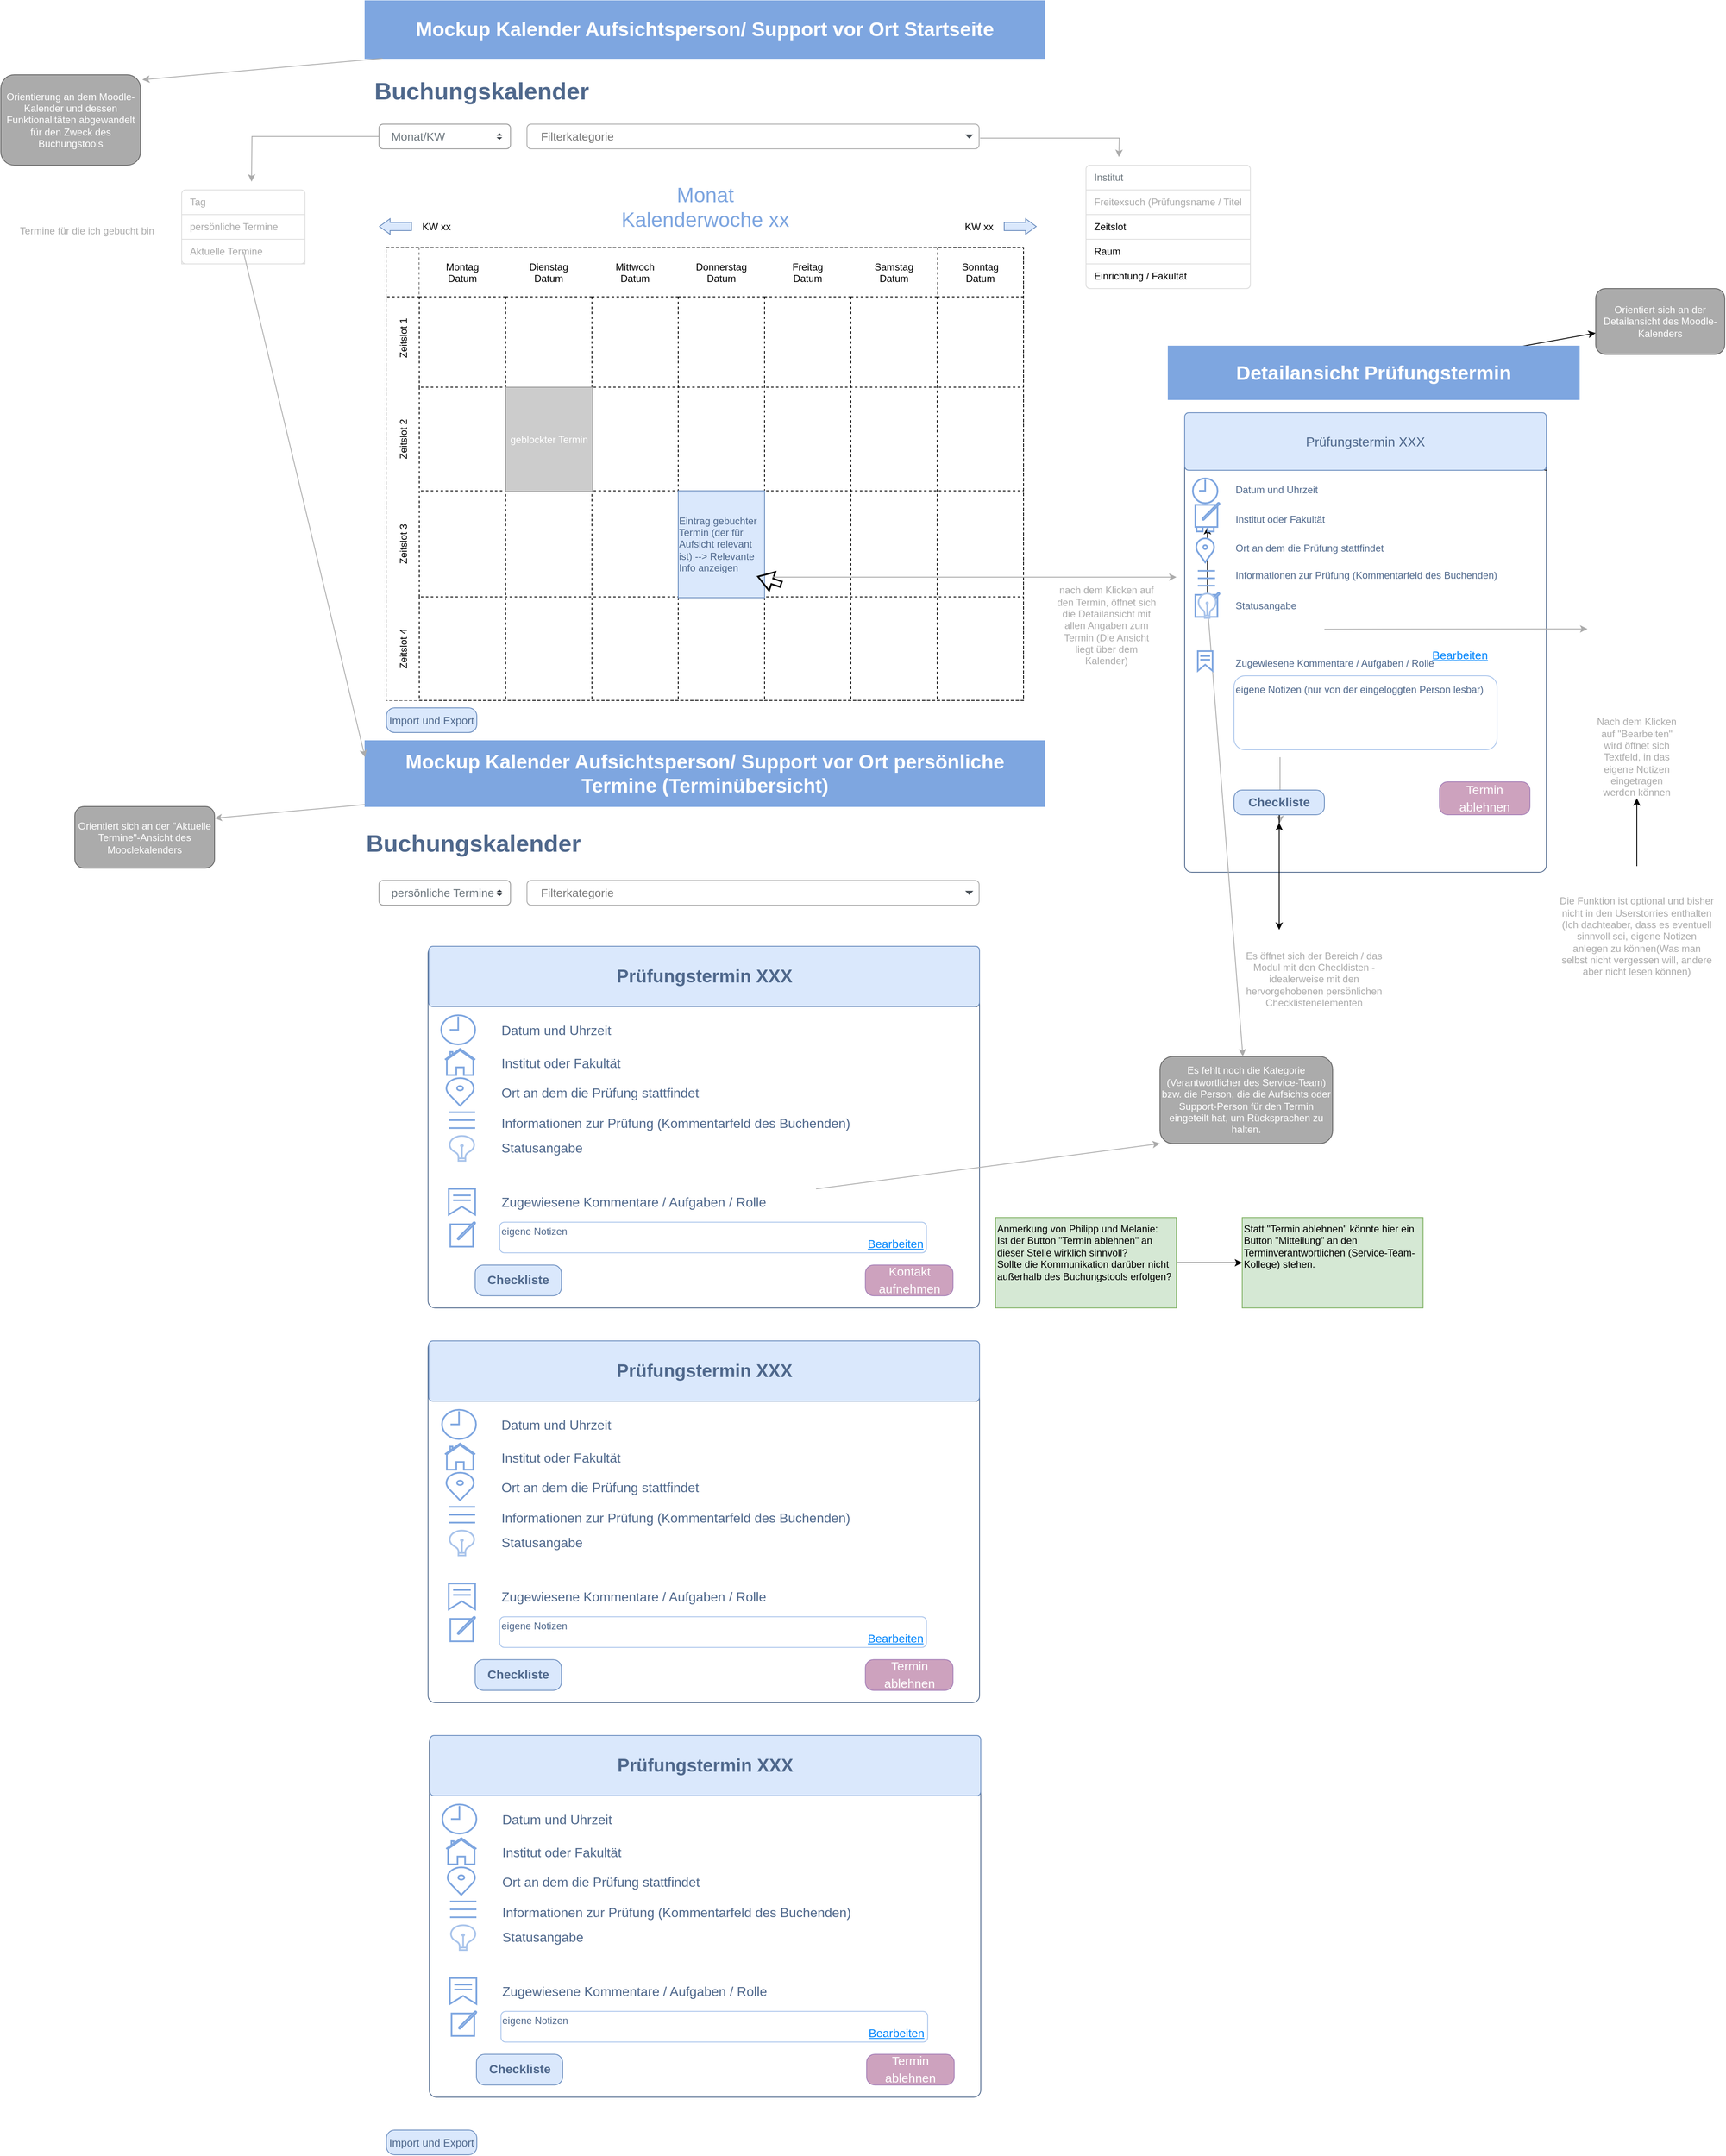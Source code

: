 <mxfile version="24.6.5" type="github">
  <diagram name="Seite-1" id="cYS-9EuOB4i6pcKZ9MJi">
    <mxGraphModel dx="3970" dy="2303" grid="1" gridSize="10" guides="1" tooltips="1" connect="1" arrows="1" fold="1" page="1" pageScale="1" pageWidth="827" pageHeight="1169" math="0" shadow="0">
      <root>
        <mxCell id="0" />
        <mxCell id="1" parent="0" />
        <mxCell id="hZRU2H-SfIQ9f5EC4YqQ-117" value="" style="rounded=1;whiteSpace=wrap;html=1;strokeColor=#7EA6E0;" parent="1" vertex="1">
          <mxGeometry x="230" y="645" width="340" height="95" as="geometry" />
        </mxCell>
        <mxCell id="5YDPGhxfkZ1rQy1-W0EN-1" value="&lt;font style=&quot;font-size: 24px;&quot; color=&quot;#ffffff&quot;&gt;&lt;b&gt;Mockup Kalender Aufsichtsperson/ Support vor Ort Startseite&lt;/b&gt;&lt;/font&gt;" style="rounded=0;whiteSpace=wrap;html=1;fillColor=#7EA6E0;strokeColor=#7EA6E0;" parent="1" vertex="1">
          <mxGeometry x="-827" y="-70" width="827" height="70" as="geometry" />
        </mxCell>
        <mxCell id="zZJHMVHqWspqlWFaA559-3" value="" style="shape=table;childLayout=tableLayout;startSize=0;collapsible=0;recursiveResize=0;expand=0;dashed=1;" parent="1" vertex="1">
          <mxGeometry x="-801" y="230" width="775" height="551" as="geometry" />
        </mxCell>
        <mxCell id="zZJHMVHqWspqlWFaA559-4" value="Zeitslot 1                " style="shape=tableRow;horizontal=0;swimlaneHead=0;swimlaneBody=0;top=0;left=0;bottom=0;right=0;dropTarget=0;fontStyle=0;points=[[0,0.5],[1,0.5]];portConstraint=eastwest;startSize=40;collapsible=0;recursiveResize=0;expand=0;fillColor=default;dashed=1;" parent="zZJHMVHqWspqlWFaA559-3" vertex="1">
          <mxGeometry width="775" height="170" as="geometry" />
        </mxCell>
        <mxCell id="zZJHMVHqWspqlWFaA559-5" value="Montag&#xa;Datum" style="swimlane;swimlaneHead=0;swimlaneBody=0;fontStyle=0;connectable=0;startSize=60;collapsible=0;recursiveResize=0;expand=0;dashed=1;" parent="zZJHMVHqWspqlWFaA559-4" vertex="1">
          <mxGeometry x="40" width="105" height="170" as="geometry">
            <mxRectangle width="105" height="170" as="alternateBounds" />
          </mxGeometry>
        </mxCell>
        <mxCell id="zZJHMVHqWspqlWFaA559-6" value="Dienstag&#xa;Datum" style="swimlane;swimlaneHead=0;swimlaneBody=0;fontStyle=0;connectable=0;startSize=60;collapsible=0;recursiveResize=0;expand=0;dashed=1;" parent="zZJHMVHqWspqlWFaA559-4" vertex="1">
          <mxGeometry x="145" width="105" height="170" as="geometry">
            <mxRectangle width="105" height="170" as="alternateBounds" />
          </mxGeometry>
        </mxCell>
        <mxCell id="zZJHMVHqWspqlWFaA559-7" value="Mittwoch&#xa;Datum" style="swimlane;swimlaneHead=0;swimlaneBody=0;fontStyle=0;connectable=0;startSize=60;collapsible=0;recursiveResize=0;expand=0;dashed=1;" parent="zZJHMVHqWspqlWFaA559-4" vertex="1">
          <mxGeometry x="250" width="105" height="170" as="geometry">
            <mxRectangle width="105" height="170" as="alternateBounds" />
          </mxGeometry>
        </mxCell>
        <mxCell id="zZJHMVHqWspqlWFaA559-8" value="Donnerstag&#xa;Datum" style="swimlane;swimlaneHead=0;swimlaneBody=0;fontStyle=0;connectable=0;startSize=60;collapsible=0;recursiveResize=0;expand=0;dashed=1;" parent="zZJHMVHqWspqlWFaA559-4" vertex="1">
          <mxGeometry x="355" width="105" height="170" as="geometry">
            <mxRectangle width="105" height="170" as="alternateBounds" />
          </mxGeometry>
        </mxCell>
        <mxCell id="zZJHMVHqWspqlWFaA559-9" value="Freitag&#xa;Datum" style="swimlane;swimlaneHead=0;swimlaneBody=0;fontStyle=0;connectable=0;startSize=60;collapsible=0;recursiveResize=0;expand=0;dashed=1;" parent="zZJHMVHqWspqlWFaA559-4" vertex="1">
          <mxGeometry x="460" width="105" height="170" as="geometry">
            <mxRectangle width="105" height="170" as="alternateBounds" />
          </mxGeometry>
        </mxCell>
        <mxCell id="zZJHMVHqWspqlWFaA559-10" value="Samstag&#xa;Datum" style="swimlane;swimlaneHead=0;swimlaneBody=0;fontStyle=0;connectable=0;startSize=60;collapsible=0;recursiveResize=0;expand=0;dashed=1;" parent="zZJHMVHqWspqlWFaA559-4" vertex="1">
          <mxGeometry x="565" width="105" height="170" as="geometry">
            <mxRectangle width="105" height="170" as="alternateBounds" />
          </mxGeometry>
        </mxCell>
        <mxCell id="zZJHMVHqWspqlWFaA559-11" value="Sonntag&#xa;Datum" style="swimlane;swimlaneHead=0;swimlaneBody=0;fontStyle=0;strokeColor=inherit;connectable=0;fillColor=none;startSize=60;collapsible=0;recursiveResize=0;expand=0;dashed=1;" parent="zZJHMVHqWspqlWFaA559-4" vertex="1">
          <mxGeometry x="670" width="105" height="170" as="geometry">
            <mxRectangle width="105" height="170" as="alternateBounds" />
          </mxGeometry>
        </mxCell>
        <mxCell id="zZJHMVHqWspqlWFaA559-13" value="Zeitslot 2" style="shape=tableRow;horizontal=0;swimlaneHead=0;swimlaneBody=0;top=0;left=0;bottom=0;right=0;dropTarget=0;fontStyle=0;points=[[0,0.5],[1,0.5]];portConstraint=eastwest;startSize=40;collapsible=0;recursiveResize=0;expand=0;dashed=1;" parent="zZJHMVHqWspqlWFaA559-3" vertex="1">
          <mxGeometry y="170" width="775" height="126" as="geometry" />
        </mxCell>
        <mxCell id="zZJHMVHqWspqlWFaA559-14" value="" style="swimlane;swimlaneHead=0;swimlaneBody=0;fontStyle=0;connectable=0;startSize=0;collapsible=0;recursiveResize=0;expand=0;dashed=1;" parent="zZJHMVHqWspqlWFaA559-13" vertex="1">
          <mxGeometry x="40" width="105" height="126" as="geometry">
            <mxRectangle width="105" height="126" as="alternateBounds" />
          </mxGeometry>
        </mxCell>
        <mxCell id="zZJHMVHqWspqlWFaA559-15" value="" style="swimlane;swimlaneHead=0;swimlaneBody=0;fontStyle=0;connectable=0;startSize=0;collapsible=0;recursiveResize=0;expand=0;dashed=1;" parent="zZJHMVHqWspqlWFaA559-13" vertex="1">
          <mxGeometry x="145" width="105" height="126" as="geometry">
            <mxRectangle width="105" height="126" as="alternateBounds" />
          </mxGeometry>
        </mxCell>
        <mxCell id="hZRU2H-SfIQ9f5EC4YqQ-67" value="&lt;font style=&quot;background-color: rgb(204, 204, 204);&quot; color=&quot;#ffffff&quot;&gt;geblockter Termin&lt;/font&gt;" style="rounded=0;whiteSpace=wrap;html=1;strokeColor=#969696;fillColor=#CCCCCC;" parent="zZJHMVHqWspqlWFaA559-15" vertex="1">
          <mxGeometry width="106" height="127" as="geometry" />
        </mxCell>
        <mxCell id="zZJHMVHqWspqlWFaA559-16" value="" style="swimlane;swimlaneHead=0;swimlaneBody=0;fontStyle=0;connectable=0;startSize=0;collapsible=0;recursiveResize=0;expand=0;dashed=1;" parent="zZJHMVHqWspqlWFaA559-13" vertex="1">
          <mxGeometry x="250" width="105" height="126" as="geometry">
            <mxRectangle width="105" height="126" as="alternateBounds" />
          </mxGeometry>
        </mxCell>
        <mxCell id="zZJHMVHqWspqlWFaA559-17" value="" style="swimlane;swimlaneHead=0;swimlaneBody=0;fontStyle=0;connectable=0;startSize=0;collapsible=0;recursiveResize=0;expand=0;dashed=1;" parent="zZJHMVHqWspqlWFaA559-13" vertex="1">
          <mxGeometry x="355" width="105" height="126" as="geometry">
            <mxRectangle width="105" height="126" as="alternateBounds" />
          </mxGeometry>
        </mxCell>
        <mxCell id="zZJHMVHqWspqlWFaA559-18" value="" style="swimlane;swimlaneHead=0;swimlaneBody=0;fontStyle=0;connectable=0;startSize=0;collapsible=0;recursiveResize=0;expand=0;dashed=1;" parent="zZJHMVHqWspqlWFaA559-13" vertex="1">
          <mxGeometry x="460" width="105" height="126" as="geometry">
            <mxRectangle width="105" height="126" as="alternateBounds" />
          </mxGeometry>
        </mxCell>
        <mxCell id="zZJHMVHqWspqlWFaA559-19" value="" style="swimlane;swimlaneHead=0;swimlaneBody=0;fontStyle=0;connectable=0;startSize=0;collapsible=0;recursiveResize=0;expand=0;dashed=1;" parent="zZJHMVHqWspqlWFaA559-13" vertex="1">
          <mxGeometry x="565" width="105" height="126" as="geometry">
            <mxRectangle width="105" height="126" as="alternateBounds" />
          </mxGeometry>
        </mxCell>
        <mxCell id="zZJHMVHqWspqlWFaA559-20" value="" style="swimlane;swimlaneHead=0;swimlaneBody=0;fontStyle=0;connectable=0;strokeColor=inherit;fillColor=none;startSize=0;collapsible=0;recursiveResize=0;expand=0;dashed=1;" parent="zZJHMVHqWspqlWFaA559-13" vertex="1">
          <mxGeometry x="670" width="105" height="126" as="geometry">
            <mxRectangle width="105" height="126" as="alternateBounds" />
          </mxGeometry>
        </mxCell>
        <mxCell id="zZJHMVHqWspqlWFaA559-22" value="Zeitslot 3" style="shape=tableRow;horizontal=0;swimlaneHead=0;swimlaneBody=0;top=0;left=0;bottom=0;right=0;dropTarget=0;fontStyle=0;points=[[0,0.5],[1,0.5]];portConstraint=eastwest;startSize=40;collapsible=0;recursiveResize=0;expand=0;dashed=1;" parent="zZJHMVHqWspqlWFaA559-3" vertex="1">
          <mxGeometry y="296" width="775" height="129" as="geometry" />
        </mxCell>
        <mxCell id="zZJHMVHqWspqlWFaA559-23" value="" style="swimlane;swimlaneHead=0;swimlaneBody=0;fontStyle=0;connectable=0;startSize=0;collapsible=0;recursiveResize=0;expand=0;dashed=1;" parent="zZJHMVHqWspqlWFaA559-22" vertex="1">
          <mxGeometry x="40" width="105" height="129" as="geometry">
            <mxRectangle width="105" height="129" as="alternateBounds" />
          </mxGeometry>
        </mxCell>
        <mxCell id="zZJHMVHqWspqlWFaA559-24" value="" style="swimlane;swimlaneHead=0;swimlaneBody=0;fontStyle=0;connectable=0;startSize=0;collapsible=0;recursiveResize=0;expand=0;dashed=1;" parent="zZJHMVHqWspqlWFaA559-22" vertex="1">
          <mxGeometry x="145" width="105" height="129" as="geometry">
            <mxRectangle width="105" height="129" as="alternateBounds" />
          </mxGeometry>
        </mxCell>
        <mxCell id="zZJHMVHqWspqlWFaA559-25" value="" style="swimlane;swimlaneHead=0;swimlaneBody=0;fontStyle=0;connectable=0;startSize=0;collapsible=0;recursiveResize=0;expand=0;dashed=1;" parent="zZJHMVHqWspqlWFaA559-22" vertex="1">
          <mxGeometry x="250" width="105" height="129" as="geometry">
            <mxRectangle width="105" height="129" as="alternateBounds" />
          </mxGeometry>
        </mxCell>
        <mxCell id="zZJHMVHqWspqlWFaA559-26" value="" style="swimlane;swimlaneHead=0;swimlaneBody=0;fontStyle=0;connectable=0;startSize=0;collapsible=0;recursiveResize=0;expand=0;dashed=1;" parent="zZJHMVHqWspqlWFaA559-22" vertex="1">
          <mxGeometry x="355" width="105" height="129" as="geometry">
            <mxRectangle width="105" height="129" as="alternateBounds" />
          </mxGeometry>
        </mxCell>
        <mxCell id="hZRU2H-SfIQ9f5EC4YqQ-66" value="&lt;div align=&quot;left&quot;&gt;&lt;font color=&quot;#4f688c&quot;&gt;Eintrag gebuchter Termin (der für Aufsicht relevant ist) --&amp;gt; Relevante Info anzeigen&lt;br&gt;&lt;/font&gt;&lt;/div&gt;" style="rounded=0;whiteSpace=wrap;html=1;fillColor=#dae8fc;strokeColor=#6c8ebf;" parent="zZJHMVHqWspqlWFaA559-26" vertex="1">
          <mxGeometry width="105" height="130" as="geometry" />
        </mxCell>
        <mxCell id="hZRU2H-SfIQ9f5EC4YqQ-68" value="" style="shape=flexArrow;endArrow=classic;html=1;rounded=0;width=6;endSize=5.45;strokeWidth=2;endWidth=15;" parent="zZJHMVHqWspqlWFaA559-26" edge="1">
          <mxGeometry width="50" height="50" relative="1" as="geometry">
            <mxPoint x="126" y="114" as="sourcePoint" />
            <mxPoint x="96" y="104" as="targetPoint" />
          </mxGeometry>
        </mxCell>
        <mxCell id="zZJHMVHqWspqlWFaA559-27" value="" style="swimlane;swimlaneHead=0;swimlaneBody=0;fontStyle=0;connectable=0;startSize=0;collapsible=0;recursiveResize=0;expand=0;dashed=1;" parent="zZJHMVHqWspqlWFaA559-22" vertex="1">
          <mxGeometry x="460" width="105" height="129" as="geometry">
            <mxRectangle width="105" height="129" as="alternateBounds" />
          </mxGeometry>
        </mxCell>
        <mxCell id="hZRU2H-SfIQ9f5EC4YqQ-71" style="edgeStyle=orthogonalEdgeStyle;rounded=0;orthogonalLoop=1;jettySize=auto;html=1;strokeColor=#ABABAB;" parent="zZJHMVHqWspqlWFaA559-27" edge="1">
          <mxGeometry relative="1" as="geometry">
            <mxPoint x="501" y="105" as="targetPoint" />
            <mxPoint x="11" y="104" as="sourcePoint" />
            <Array as="points">
              <mxPoint x="11" y="105" />
              <mxPoint x="132" y="105" />
            </Array>
          </mxGeometry>
        </mxCell>
        <mxCell id="zZJHMVHqWspqlWFaA559-28" value="" style="swimlane;swimlaneHead=0;swimlaneBody=0;fontStyle=0;connectable=0;startSize=0;collapsible=0;recursiveResize=0;expand=0;dashed=1;" parent="zZJHMVHqWspqlWFaA559-22" vertex="1">
          <mxGeometry x="565" width="105" height="129" as="geometry">
            <mxRectangle width="105" height="129" as="alternateBounds" />
          </mxGeometry>
        </mxCell>
        <mxCell id="zZJHMVHqWspqlWFaA559-29" value="" style="swimlane;swimlaneHead=0;swimlaneBody=0;fontStyle=0;connectable=0;strokeColor=inherit;fillColor=none;startSize=0;collapsible=0;recursiveResize=0;expand=0;dashed=1;" parent="zZJHMVHqWspqlWFaA559-22" vertex="1">
          <mxGeometry x="670" width="105" height="129" as="geometry">
            <mxRectangle width="105" height="129" as="alternateBounds" />
          </mxGeometry>
        </mxCell>
        <mxCell id="zZJHMVHqWspqlWFaA559-31" value="Zeitslot 4" style="shape=tableRow;horizontal=0;swimlaneHead=0;swimlaneBody=0;top=0;left=0;bottom=0;right=0;dropTarget=0;fontStyle=0;points=[[0,0.5],[1,0.5]];portConstraint=eastwest;startSize=40;collapsible=0;recursiveResize=0;expand=0;dashed=1;" parent="zZJHMVHqWspqlWFaA559-3" vertex="1">
          <mxGeometry y="425" width="775" height="126" as="geometry" />
        </mxCell>
        <mxCell id="zZJHMVHqWspqlWFaA559-32" value="" style="swimlane;swimlaneHead=0;swimlaneBody=0;fontStyle=0;connectable=0;strokeColor=inherit;fillColor=none;startSize=0;collapsible=0;recursiveResize=0;expand=0;dashed=1;" parent="zZJHMVHqWspqlWFaA559-31" vertex="1">
          <mxGeometry x="40" width="105" height="126" as="geometry">
            <mxRectangle width="105" height="126" as="alternateBounds" />
          </mxGeometry>
        </mxCell>
        <mxCell id="zZJHMVHqWspqlWFaA559-33" value="" style="swimlane;swimlaneHead=0;swimlaneBody=0;fontStyle=0;connectable=0;strokeColor=inherit;fillColor=none;startSize=0;collapsible=0;recursiveResize=0;expand=0;dashed=1;" parent="zZJHMVHqWspqlWFaA559-31" vertex="1">
          <mxGeometry x="145" width="105" height="126" as="geometry">
            <mxRectangle width="105" height="126" as="alternateBounds" />
          </mxGeometry>
        </mxCell>
        <mxCell id="zZJHMVHqWspqlWFaA559-34" value="" style="swimlane;swimlaneHead=0;swimlaneBody=0;fontStyle=0;connectable=0;strokeColor=inherit;fillColor=none;startSize=0;collapsible=0;recursiveResize=0;expand=0;dashed=1;" parent="zZJHMVHqWspqlWFaA559-31" vertex="1">
          <mxGeometry x="250" width="105" height="126" as="geometry">
            <mxRectangle width="105" height="126" as="alternateBounds" />
          </mxGeometry>
        </mxCell>
        <mxCell id="zZJHMVHqWspqlWFaA559-35" value="" style="swimlane;swimlaneHead=0;swimlaneBody=0;fontStyle=0;connectable=0;strokeColor=inherit;fillColor=none;startSize=0;collapsible=0;recursiveResize=0;expand=0;dashed=1;" parent="zZJHMVHqWspqlWFaA559-31" vertex="1">
          <mxGeometry x="355" width="105" height="126" as="geometry">
            <mxRectangle width="105" height="126" as="alternateBounds" />
          </mxGeometry>
        </mxCell>
        <mxCell id="zZJHMVHqWspqlWFaA559-36" value="" style="swimlane;swimlaneHead=0;swimlaneBody=0;fontStyle=0;connectable=0;strokeColor=inherit;fillColor=none;startSize=0;collapsible=0;recursiveResize=0;expand=0;dashed=1;" parent="zZJHMVHqWspqlWFaA559-31" vertex="1">
          <mxGeometry x="460" width="105" height="126" as="geometry">
            <mxRectangle width="105" height="126" as="alternateBounds" />
          </mxGeometry>
        </mxCell>
        <mxCell id="zZJHMVHqWspqlWFaA559-37" value="" style="swimlane;swimlaneHead=0;swimlaneBody=0;fontStyle=0;connectable=0;strokeColor=inherit;fillColor=none;startSize=0;collapsible=0;recursiveResize=0;expand=0;dashed=1;" parent="zZJHMVHqWspqlWFaA559-31" vertex="1">
          <mxGeometry x="565" width="105" height="126" as="geometry">
            <mxRectangle width="105" height="126" as="alternateBounds" />
          </mxGeometry>
        </mxCell>
        <mxCell id="zZJHMVHqWspqlWFaA559-38" value="" style="swimlane;swimlaneHead=0;swimlaneBody=0;fontStyle=0;connectable=0;strokeColor=inherit;fillColor=none;startSize=0;collapsible=0;recursiveResize=0;expand=0;dashed=1;" parent="zZJHMVHqWspqlWFaA559-31" vertex="1">
          <mxGeometry x="670" width="105" height="126" as="geometry">
            <mxRectangle width="105" height="126" as="alternateBounds" />
          </mxGeometry>
        </mxCell>
        <mxCell id="hZRU2H-SfIQ9f5EC4YqQ-3" value="" style="shape=flexArrow;endArrow=classic;html=1;rounded=0;endWidth=8;endSize=4;fillColor=#dae8fc;strokeColor=#6c8ebf;" parent="1" edge="1">
          <mxGeometry width="50" height="50" relative="1" as="geometry">
            <mxPoint x="-770" y="204.5" as="sourcePoint" />
            <mxPoint x="-810" y="204.5" as="targetPoint" />
          </mxGeometry>
        </mxCell>
        <mxCell id="hZRU2H-SfIQ9f5EC4YqQ-5" value="" style="shape=flexArrow;endArrow=classic;html=1;rounded=0;endWidth=8;endSize=4;fillColor=#dae8fc;strokeColor=#6c8ebf;" parent="1" edge="1">
          <mxGeometry width="50" height="50" relative="1" as="geometry">
            <mxPoint x="-50" y="204.5" as="sourcePoint" />
            <mxPoint x="-10" y="204.5" as="targetPoint" />
          </mxGeometry>
        </mxCell>
        <mxCell id="hZRU2H-SfIQ9f5EC4YqQ-6" value="&lt;div&gt;&lt;font style=&quot;font-size: 25px;&quot;&gt;Monat&lt;br&gt;&lt;/font&gt;&lt;/div&gt;&lt;div&gt;&lt;font style=&quot;font-size: 25px;&quot;&gt;Kalenderwoche xx&lt;/font&gt;&lt;/div&gt;" style="text;html=1;align=center;verticalAlign=middle;whiteSpace=wrap;rounded=0;fontColor=#7EA6E0;" parent="1" vertex="1">
          <mxGeometry x="-558.5" y="150" width="290" height="60" as="geometry" />
        </mxCell>
        <mxCell id="hZRU2H-SfIQ9f5EC4YqQ-7" value="KW xx" style="text;html=1;align=center;verticalAlign=middle;whiteSpace=wrap;rounded=0;" parent="1" vertex="1">
          <mxGeometry x="-770" y="190" width="60" height="30" as="geometry" />
        </mxCell>
        <mxCell id="hZRU2H-SfIQ9f5EC4YqQ-9" value="KW xx" style="text;html=1;align=center;verticalAlign=middle;whiteSpace=wrap;rounded=0;" parent="1" vertex="1">
          <mxGeometry x="-110" y="190" width="60" height="30" as="geometry" />
        </mxCell>
        <mxCell id="hZRU2H-SfIQ9f5EC4YqQ-38" style="edgeStyle=orthogonalEdgeStyle;rounded=0;orthogonalLoop=1;jettySize=auto;html=1;strokeColor=#ABABAB;exitX=1.002;exitY=0.567;exitDx=0;exitDy=0;exitPerimeter=0;" parent="1" source="hZRU2H-SfIQ9f5EC4YqQ-110" edge="1">
          <mxGeometry relative="1" as="geometry">
            <mxPoint x="90" y="120" as="targetPoint" />
          </mxGeometry>
        </mxCell>
        <mxCell id="hZRU2H-SfIQ9f5EC4YqQ-37" style="edgeStyle=orthogonalEdgeStyle;rounded=0;orthogonalLoop=1;jettySize=auto;html=1;strokeColor=#ABABAB;" parent="1" source="hZRU2H-SfIQ9f5EC4YqQ-28" edge="1">
          <mxGeometry relative="1" as="geometry">
            <mxPoint x="-965" y="150" as="targetPoint" />
          </mxGeometry>
        </mxCell>
        <mxCell id="hZRU2H-SfIQ9f5EC4YqQ-28" value="Monat/KW" style="html=1;shadow=0;dashed=0;shape=mxgraph.bootstrap.rrect;rSize=5;fillColor=#ffffff;strokeColor=#999999;align=left;spacing=15;fontSize=14;fontColor=#6C767D;" parent="1" vertex="1">
          <mxGeometry x="-810" y="80" width="160" height="30" as="geometry" />
        </mxCell>
        <mxCell id="hZRU2H-SfIQ9f5EC4YqQ-29" value="" style="shape=triangle;direction=south;fillColor=#343A40;strokeColor=none;perimeter=none;sketch=0;" parent="hZRU2H-SfIQ9f5EC4YqQ-28" vertex="1">
          <mxGeometry x="1" y="0.5" width="7" height="3" relative="1" as="geometry">
            <mxPoint x="-17" y="1" as="offset" />
          </mxGeometry>
        </mxCell>
        <mxCell id="hZRU2H-SfIQ9f5EC4YqQ-30" value="" style="shape=triangle;direction=north;fillColor=#343A40;strokeColor=none;perimeter=none;sketch=0;" parent="hZRU2H-SfIQ9f5EC4YqQ-28" vertex="1">
          <mxGeometry x="1" y="0.5" width="7" height="3" relative="1" as="geometry">
            <mxPoint x="-17" y="-4" as="offset" />
          </mxGeometry>
        </mxCell>
        <mxCell id="hZRU2H-SfIQ9f5EC4YqQ-53" value="" style="html=1;shadow=0;dashed=0;shape=mxgraph.bootstrap.rrect;rSize=5;strokeColor=#DFDFDF;html=1;whiteSpace=wrap;fillColor=#FFFFFF;fontColor=#000000;" parent="1" vertex="1">
          <mxGeometry x="50" y="130" width="200" height="150" as="geometry" />
        </mxCell>
        <mxCell id="hZRU2H-SfIQ9f5EC4YqQ-54" value="Institut" style="html=1;shadow=0;dashed=0;shape=mxgraph.bootstrap.topButton;rSize=5;strokeColor=inherit;fillColor=#ffffff;fontColor=#6C767D;perimeter=none;whiteSpace=wrap;resizeWidth=1;align=left;spacing=10;" parent="hZRU2H-SfIQ9f5EC4YqQ-53" vertex="1">
          <mxGeometry width="200" height="30" relative="1" as="geometry" />
        </mxCell>
        <mxCell id="hZRU2H-SfIQ9f5EC4YqQ-55" value="&lt;font color=&quot;#ababab&quot;&gt;Freitexsuch (Prüfungsname / Titel&lt;/font&gt;" style="strokeColor=inherit;fillColor=inherit;gradientColor=inherit;fontColor=inherit;html=1;shadow=0;dashed=0;perimeter=none;whiteSpace=wrap;resizeWidth=1;align=left;spacing=10;" parent="hZRU2H-SfIQ9f5EC4YqQ-53" vertex="1">
          <mxGeometry width="200" height="30" relative="1" as="geometry">
            <mxPoint y="30" as="offset" />
          </mxGeometry>
        </mxCell>
        <mxCell id="hZRU2H-SfIQ9f5EC4YqQ-56" value="Zeitslot" style="strokeColor=inherit;fillColor=inherit;gradientColor=inherit;fontColor=inherit;html=1;shadow=0;dashed=0;perimeter=none;whiteSpace=wrap;resizeWidth=1;align=left;spacing=10;" parent="hZRU2H-SfIQ9f5EC4YqQ-53" vertex="1">
          <mxGeometry width="200" height="30" relative="1" as="geometry">
            <mxPoint y="60" as="offset" />
          </mxGeometry>
        </mxCell>
        <mxCell id="hZRU2H-SfIQ9f5EC4YqQ-57" value="Raum" style="strokeColor=inherit;fillColor=inherit;gradientColor=inherit;fontColor=inherit;html=1;shadow=0;dashed=0;perimeter=none;whiteSpace=wrap;resizeWidth=1;align=left;spacing=10;" parent="hZRU2H-SfIQ9f5EC4YqQ-53" vertex="1">
          <mxGeometry width="200" height="30" relative="1" as="geometry">
            <mxPoint y="90" as="offset" />
          </mxGeometry>
        </mxCell>
        <mxCell id="hZRU2H-SfIQ9f5EC4YqQ-58" value="Einrichtung / Fakultät" style="strokeColor=inherit;fillColor=inherit;gradientColor=inherit;fontColor=inherit;html=1;shadow=0;dashed=0;shape=mxgraph.bootstrap.bottomButton;rSize=5;perimeter=none;whiteSpace=wrap;resizeWidth=1;resizeHeight=0;align=left;spacing=10;" parent="hZRU2H-SfIQ9f5EC4YqQ-53" vertex="1">
          <mxGeometry y="1" width="200" height="30" relative="1" as="geometry">
            <mxPoint y="-30" as="offset" />
          </mxGeometry>
        </mxCell>
        <mxCell id="hZRU2H-SfIQ9f5EC4YqQ-59" value="" style="line;strokeWidth=1;html=1;dashed=1;" parent="1" vertex="1">
          <mxGeometry x="-800" y="285" width="40" height="10" as="geometry" />
        </mxCell>
        <mxCell id="hZRU2H-SfIQ9f5EC4YqQ-61" value="&lt;font style=&quot;font-size: 24px;&quot;&gt;&lt;b&gt;&lt;font color=&quot;#ffffff&quot;&gt;Mockup Kalender Aufsichtsperson/ Support vor Ort persönliche Termine (Terminübersicht)&lt;/font&gt;&lt;font color=&quot;#ffffff&quot;&gt;&lt;br&gt;&lt;/font&gt;&lt;/b&gt;&lt;/font&gt;" style="rounded=0;whiteSpace=wrap;html=1;fillColor=#7EA6E0;strokeColor=#7EA6E0;" parent="1" vertex="1">
          <mxGeometry x="-827" y="830" width="827" height="80" as="geometry" />
        </mxCell>
        <mxCell id="hZRU2H-SfIQ9f5EC4YqQ-72" value="" style="rounded=1;whiteSpace=wrap;html=1;arcSize=2;strokeColor=#4F688C;" parent="1" vertex="1">
          <mxGeometry x="170" y="440" width="440" height="550" as="geometry" />
        </mxCell>
        <mxCell id="hZRU2H-SfIQ9f5EC4YqQ-73" value="nach dem Klicken auf den Termin, öffnet sich die Detailansicht mit allen Angaben zum Termin (Die Ansicht liegt über dem Kalender)" style="text;html=1;align=center;verticalAlign=middle;whiteSpace=wrap;rounded=0;fontColor=#ABABAB;" parent="1" vertex="1">
          <mxGeometry x="10" y="640" width="130" height="100" as="geometry" />
        </mxCell>
        <mxCell id="hZRU2H-SfIQ9f5EC4YqQ-219" style="edgeStyle=none;rounded=0;orthogonalLoop=1;jettySize=auto;html=1;strokeColor=#ABABAB;" parent="1" source="hZRU2H-SfIQ9f5EC4YqQ-84" target="hZRU2H-SfIQ9f5EC4YqQ-218" edge="1">
          <mxGeometry relative="1" as="geometry" />
        </mxCell>
        <mxCell id="e1TnNH38wNG9se1s8yBi-6" value="" style="edgeStyle=orthogonalEdgeStyle;rounded=0;orthogonalLoop=1;jettySize=auto;html=1;" edge="1" parent="1" source="hZRU2H-SfIQ9f5EC4YqQ-84" target="e1TnNH38wNG9se1s8yBi-5">
          <mxGeometry relative="1" as="geometry" />
        </mxCell>
        <mxCell id="hZRU2H-SfIQ9f5EC4YqQ-84" value="" style="html=1;verticalLabelPosition=bottom;align=center;labelBackgroundColor=#ffffff;verticalAlign=top;strokeWidth=2;strokeColor=#7EA6E0;shadow=0;dashed=0;shape=mxgraph.ios7.icons.edit;" parent="1" vertex="1">
          <mxGeometry x="183" y="650" width="29.4" height="29.4" as="geometry" />
        </mxCell>
        <mxCell id="hZRU2H-SfIQ9f5EC4YqQ-115" style="edgeStyle=none;rounded=0;orthogonalLoop=1;jettySize=auto;html=1;strokeColor=#ABABAB;" parent="1" edge="1">
          <mxGeometry relative="1" as="geometry">
            <mxPoint x="660" y="694" as="targetPoint" />
            <mxPoint x="340" y="694.341" as="sourcePoint" />
          </mxGeometry>
        </mxCell>
        <mxCell id="hZRU2H-SfIQ9f5EC4YqQ-96" value="&lt;font style=&quot;font-size: 15px;&quot; color=&quot;#ffffff&quot;&gt;&lt;span style=&quot;font-weight: normal;&quot;&gt;Termin&lt;/span&gt; &lt;span style=&quot;font-weight: normal;&quot;&gt;ablehnen&lt;/span&gt;&lt;/font&gt;" style="strokeWidth=1;shadow=0;dashed=0;align=center;html=1;shape=mxgraph.mockup.buttons.button;strokeColor=#A680B8;mainText=;buttonStyle=round;fontSize=17;fontStyle=1;fillColor=#CDA2BE;whiteSpace=wrap;" parent="1" vertex="1">
          <mxGeometry x="480" y="880" width="110" height="40" as="geometry" />
        </mxCell>
        <mxCell id="hZRU2H-SfIQ9f5EC4YqQ-110" value="Filterkategorie" style="html=1;shadow=0;dashed=0;shape=mxgraph.bootstrap.rrect;rSize=5;strokeColor=#ABABAB;strokeWidth=1;fillColor=#ffffff;fontColor=#777777;whiteSpace=wrap;align=left;verticalAlign=middle;fontStyle=0;fontSize=14;spacingRight=0;spacing=17;" parent="1" vertex="1">
          <mxGeometry x="-630" y="80" width="550" height="30" as="geometry" />
        </mxCell>
        <mxCell id="hZRU2H-SfIQ9f5EC4YqQ-111" value="" style="shape=triangle;direction=south;fillColor=#495057;strokeColor=none;perimeter=none;" parent="hZRU2H-SfIQ9f5EC4YqQ-110" vertex="1">
          <mxGeometry x="1" y="0.5" width="10" height="5" relative="1" as="geometry">
            <mxPoint x="-17" y="-2.5" as="offset" />
          </mxGeometry>
        </mxCell>
        <mxCell id="hZRU2H-SfIQ9f5EC4YqQ-118" value="&lt;div align=&quot;left&quot;&gt;&lt;font color=&quot;#4f688c&quot;&gt;eigene Notizen (nur von der eingeloggten Person lesbar)&lt;br&gt;&lt;/font&gt;&lt;/div&gt;&lt;div align=&quot;left&quot;&gt;&lt;font color=&quot;#4f688c&quot;&gt;&lt;br&gt;&lt;/font&gt;&lt;/div&gt;&lt;div align=&quot;left&quot;&gt;&lt;font color=&quot;#4f688c&quot;&gt;&lt;br&gt;&lt;/font&gt;&lt;/div&gt;&lt;div align=&quot;left&quot;&gt;&lt;font color=&quot;#4f688c&quot;&gt;&lt;br&gt;&lt;/font&gt;&lt;/div&gt;&lt;div align=&quot;left&quot;&gt;&lt;font color=&quot;#4f688c&quot;&gt;&lt;br&gt;&lt;/font&gt;&lt;/div&gt;" style="rounded=1;whiteSpace=wrap;html=1;strokeColor=#A9C4EB;align=left;" parent="1" vertex="1">
          <mxGeometry x="230" y="751" width="320" height="90" as="geometry" />
        </mxCell>
        <mxCell id="hZRU2H-SfIQ9f5EC4YqQ-116" value="&lt;font size=&quot;1&quot;&gt;&lt;u style=&quot;font-size: 14px;&quot;&gt;Bearbeiten&lt;/u&gt;&lt;/font&gt;" style="html=1;shadow=0;dashed=0;shape=mxgraph.bootstrap.rrect;rSize=5;strokeColor=none;strokeWidth=1;fillColor=none;fontColor=#0085FC;whiteSpace=wrap;align=center;verticalAlign=middle;spacingLeft=0;fontStyle=0;fontSize=16;spacing=5;" parent="1" vertex="1">
          <mxGeometry x="450" y="709.4" width="110" height="30.6" as="geometry" />
        </mxCell>
        <mxCell id="hZRU2H-SfIQ9f5EC4YqQ-122" value="&lt;font color=&quot;#ababab&quot;&gt;Nach dem Klicken auf &quot;Bearbeiten&quot; wird öffnet sich Textfeld, in das eigene Notizen eingetragen werden können&lt;/font&gt;" style="text;html=1;align=center;verticalAlign=middle;whiteSpace=wrap;rounded=0;" parent="1" vertex="1">
          <mxGeometry x="670" y="800" width="100" height="100" as="geometry" />
        </mxCell>
        <mxCell id="hZRU2H-SfIQ9f5EC4YqQ-125" style="edgeStyle=none;rounded=0;orthogonalLoop=1;jettySize=auto;html=1;strokeColor=#ABABAB;" parent="1" edge="1">
          <mxGeometry relative="1" as="geometry">
            <mxPoint x="286.0" y="930" as="targetPoint" />
            <mxPoint x="286.0" y="850" as="sourcePoint" />
          </mxGeometry>
        </mxCell>
        <mxCell id="e1TnNH38wNG9se1s8yBi-4" value="" style="edgeStyle=orthogonalEdgeStyle;rounded=0;orthogonalLoop=1;jettySize=auto;html=1;" edge="1" parent="1" source="hZRU2H-SfIQ9f5EC4YqQ-124">
          <mxGeometry relative="1" as="geometry">
            <mxPoint x="285" y="930" as="targetPoint" />
          </mxGeometry>
        </mxCell>
        <mxCell id="e1TnNH38wNG9se1s8yBi-8" value="" style="edgeStyle=orthogonalEdgeStyle;rounded=0;orthogonalLoop=1;jettySize=auto;html=1;" edge="1" parent="1" source="hZRU2H-SfIQ9f5EC4YqQ-124">
          <mxGeometry relative="1" as="geometry">
            <mxPoint x="285" y="1060" as="targetPoint" />
          </mxGeometry>
        </mxCell>
        <mxCell id="hZRU2H-SfIQ9f5EC4YqQ-124" value="&lt;div&gt;&lt;font style=&quot;font-size: 15px;&quot; color=&quot;#4f688c&quot;&gt;Checkliste&lt;/font&gt;&lt;/div&gt;" style="strokeWidth=1;shadow=0;dashed=0;align=center;html=1;shape=mxgraph.mockup.buttons.button;strokeColor=#6c8ebf;mainText=;buttonStyle=round;fontSize=17;fontStyle=1;fillColor=#dae8fc;whiteSpace=wrap;" parent="1" vertex="1">
          <mxGeometry x="230" y="890" width="110" height="30" as="geometry" />
        </mxCell>
        <mxCell id="hZRU2H-SfIQ9f5EC4YqQ-126" value="&lt;font color=&quot;#ababab&quot;&gt;Es öffnet sich der Bereich / das Modul mit den Checklisten - idealerweise mit den hervorgehobenen persönlichen Checklistenelementen&lt;br&gt;&lt;/font&gt;" style="text;html=1;align=center;verticalAlign=middle;whiteSpace=wrap;rounded=0;" parent="1" vertex="1">
          <mxGeometry x="235" y="1070" width="185" height="100" as="geometry" />
        </mxCell>
        <mxCell id="hZRU2H-SfIQ9f5EC4YqQ-128" value="Termine für die ich gebucht bin " style="text;html=1;align=center;verticalAlign=middle;whiteSpace=wrap;rounded=0;fontColor=#ABABAB;" parent="1" vertex="1">
          <mxGeometry x="-1270" y="160" width="210" height="100" as="geometry" />
        </mxCell>
        <mxCell id="hZRU2H-SfIQ9f5EC4YqQ-131" value="" style="html=1;shadow=0;dashed=0;shape=mxgraph.bootstrap.rrect;rSize=5;strokeColor=#DFDFDF;html=1;whiteSpace=wrap;fillColor=#FFFFFF;fontColor=#000000;" parent="1" vertex="1">
          <mxGeometry x="-1050" y="160" width="150" height="90" as="geometry" />
        </mxCell>
        <mxCell id="hZRU2H-SfIQ9f5EC4YqQ-132" value="&lt;font color=&quot;#ababab&quot;&gt;Tag&lt;/font&gt;" style="html=1;shadow=0;dashed=0;shape=mxgraph.bootstrap.topButton;rSize=5;strokeColor=inherit;fillColor=#ffffff;fontColor=#6C767D;perimeter=none;whiteSpace=wrap;resizeWidth=1;align=left;spacing=10;" parent="hZRU2H-SfIQ9f5EC4YqQ-131" vertex="1">
          <mxGeometry width="150" height="30" relative="1" as="geometry" />
        </mxCell>
        <mxCell id="hZRU2H-SfIQ9f5EC4YqQ-133" value="&lt;font color=&quot;#ababab&quot;&gt;persönliche Termine&lt;/font&gt;" style="strokeColor=inherit;fillColor=inherit;gradientColor=inherit;fontColor=inherit;html=1;shadow=0;dashed=0;perimeter=none;whiteSpace=wrap;resizeWidth=1;align=left;spacing=10;" parent="hZRU2H-SfIQ9f5EC4YqQ-131" vertex="1">
          <mxGeometry width="150" height="30" relative="1" as="geometry">
            <mxPoint y="30" as="offset" />
          </mxGeometry>
        </mxCell>
        <mxCell id="hZRU2H-SfIQ9f5EC4YqQ-134" value="..." style="strokeColor=inherit;fillColor=inherit;gradientColor=inherit;fontColor=inherit;html=1;shadow=0;dashed=0;perimeter=none;whiteSpace=wrap;resizeWidth=1;align=left;spacing=10;" parent="hZRU2H-SfIQ9f5EC4YqQ-131" vertex="1">
          <mxGeometry width="150" height="30" relative="1" as="geometry">
            <mxPoint y="60" as="offset" />
          </mxGeometry>
        </mxCell>
        <mxCell id="hZRU2H-SfIQ9f5EC4YqQ-135" value="" style="strokeColor=inherit;fillColor=inherit;gradientColor=inherit;fontColor=inherit;html=1;shadow=0;dashed=0;perimeter=none;whiteSpace=wrap;resizeWidth=1;align=left;spacing=10;" parent="hZRU2H-SfIQ9f5EC4YqQ-131" vertex="1">
          <mxGeometry width="150" relative="1" as="geometry">
            <mxPoint y="90" as="offset" />
          </mxGeometry>
        </mxCell>
        <mxCell id="hZRU2H-SfIQ9f5EC4YqQ-136" value="&lt;font color=&quot;#ababab&quot;&gt;Aktuelle Termine&lt;/font&gt;" style="strokeColor=inherit;fillColor=inherit;gradientColor=inherit;fontColor=inherit;html=1;shadow=0;dashed=0;shape=mxgraph.bootstrap.bottomButton;rSize=5;perimeter=none;whiteSpace=wrap;resizeWidth=1;resizeHeight=0;align=left;spacing=10;" parent="hZRU2H-SfIQ9f5EC4YqQ-131" vertex="1">
          <mxGeometry y="1" width="150" height="30" relative="1" as="geometry">
            <mxPoint y="-30" as="offset" />
          </mxGeometry>
        </mxCell>
        <mxCell id="hZRU2H-SfIQ9f5EC4YqQ-138" value="" style="group" parent="1" vertex="1" connectable="0">
          <mxGeometry x="170" y="431" width="440" height="320" as="geometry" />
        </mxCell>
        <mxCell id="hZRU2H-SfIQ9f5EC4YqQ-75" value="" style="endArrow=none;html=1;rounded=0;entryX=0.002;entryY=0.158;entryDx=0;entryDy=0;entryPerimeter=0;" parent="hZRU2H-SfIQ9f5EC4YqQ-138" source="hZRU2H-SfIQ9f5EC4YqQ-78" edge="1">
          <mxGeometry width="50" height="50" relative="1" as="geometry">
            <mxPoint x="440" y="70" as="sourcePoint" />
            <mxPoint x="0.88" y="70.0" as="targetPoint" />
          </mxGeometry>
        </mxCell>
        <mxCell id="hZRU2H-SfIQ9f5EC4YqQ-79" value="" style="endArrow=none;html=1;rounded=0;entryX=0.002;entryY=0.158;entryDx=0;entryDy=0;entryPerimeter=0;" parent="hZRU2H-SfIQ9f5EC4YqQ-138" target="hZRU2H-SfIQ9f5EC4YqQ-78" edge="1">
          <mxGeometry width="50" height="50" relative="1" as="geometry">
            <mxPoint x="440" y="70" as="sourcePoint" />
            <mxPoint x="0.88" y="70.0" as="targetPoint" />
          </mxGeometry>
        </mxCell>
        <mxCell id="hZRU2H-SfIQ9f5EC4YqQ-78" value="&lt;font color=&quot;#4f688c&quot;&gt;Prüfungstermin XXX&lt;br&gt;&lt;/font&gt;" style="html=1;shadow=0;dashed=0;shape=mxgraph.bootstrap.rrect;rSize=5;strokeColor=#6c8ebf;strokeWidth=1;fillColor=#dae8fc;whiteSpace=wrap;align=center;verticalAlign=middle;spacingLeft=0;fontStyle=0;fontSize=16;spacing=5;" parent="hZRU2H-SfIQ9f5EC4YqQ-138" vertex="1">
          <mxGeometry width="440" height="70" as="geometry" />
        </mxCell>
        <mxCell id="hZRU2H-SfIQ9f5EC4YqQ-80" value="" style="html=1;verticalLabelPosition=bottom;align=center;labelBackgroundColor=#ffffff;verticalAlign=top;strokeWidth=2;strokeColor=#7EA6E0;shadow=0;dashed=0;shape=mxgraph.ios7.icons.clock;" parent="hZRU2H-SfIQ9f5EC4YqQ-138" vertex="1">
          <mxGeometry x="10" y="80" width="30" height="30" as="geometry" />
        </mxCell>
        <mxCell id="hZRU2H-SfIQ9f5EC4YqQ-82" value="" style="html=1;verticalLabelPosition=bottom;align=center;labelBackgroundColor=#ffffff;verticalAlign=top;strokeWidth=2;strokeColor=#7EA6E0;shadow=0;dashed=0;shape=mxgraph.ios7.icons.most_viewed;pointerEvents=1" parent="hZRU2H-SfIQ9f5EC4YqQ-138" vertex="1">
          <mxGeometry x="8.8" y="190" width="28.2" height="22.8" as="geometry" />
        </mxCell>
        <mxCell id="hZRU2H-SfIQ9f5EC4YqQ-83" value="" style="html=1;verticalLabelPosition=bottom;align=center;labelBackgroundColor=#ffffff;verticalAlign=top;strokeWidth=2;strokeColor=#7EA6E0;shadow=0;dashed=0;shape=mxgraph.ios7.icons.location;" parent="hZRU2H-SfIQ9f5EC4YqQ-138" vertex="1">
          <mxGeometry x="13" y="152" width="24" height="30" as="geometry" />
        </mxCell>
        <mxCell id="hZRU2H-SfIQ9f5EC4YqQ-86" value="" style="html=1;verticalLabelPosition=bottom;align=center;labelBackgroundColor=#ffffff;verticalAlign=top;strokeWidth=2;strokeColor=#7EA6E0;shadow=0;dashed=0;shape=mxgraph.ios7.icons.bookmark;" parent="hZRU2H-SfIQ9f5EC4YqQ-138" vertex="1">
          <mxGeometry x="16" y="290" width="18" height="24" as="geometry" />
        </mxCell>
        <mxCell id="hZRU2H-SfIQ9f5EC4YqQ-87" value="" style="html=1;verticalLabelPosition=bottom;align=center;labelBackgroundColor=#ffffff;verticalAlign=top;strokeWidth=2;strokeColor=#7EA6E0;shadow=0;dashed=0;shape=mxgraph.ios7.icons.home;" parent="hZRU2H-SfIQ9f5EC4YqQ-138" vertex="1">
          <mxGeometry x="13" y="119" width="24" height="25.5" as="geometry" />
        </mxCell>
        <mxCell id="hZRU2H-SfIQ9f5EC4YqQ-88" value="&lt;font color=&quot;#4f688c&quot;&gt;Datum und Uhrzeit &lt;/font&gt;" style="text;html=1;align=left;verticalAlign=middle;whiteSpace=wrap;rounded=0;" parent="hZRU2H-SfIQ9f5EC4YqQ-138" vertex="1">
          <mxGeometry x="60" y="79" width="350" height="30" as="geometry" />
        </mxCell>
        <mxCell id="hZRU2H-SfIQ9f5EC4YqQ-89" value="&lt;font color=&quot;#4f688c&quot;&gt;Institut oder Fakultät&lt;br&gt;&lt;/font&gt;" style="text;html=1;align=left;verticalAlign=middle;whiteSpace=wrap;rounded=0;" parent="hZRU2H-SfIQ9f5EC4YqQ-138" vertex="1">
          <mxGeometry x="60" y="114.5" width="350" height="30" as="geometry" />
        </mxCell>
        <mxCell id="hZRU2H-SfIQ9f5EC4YqQ-90" value="&lt;font color=&quot;#4f688c&quot;&gt;Informationen zur Prüfung (Kommentarfeld des Buchenden)&lt;br&gt;&lt;/font&gt;" style="text;html=1;align=left;verticalAlign=middle;whiteSpace=wrap;rounded=0;" parent="hZRU2H-SfIQ9f5EC4YqQ-138" vertex="1">
          <mxGeometry x="60" y="182.8" width="350" height="30" as="geometry" />
        </mxCell>
        <mxCell id="hZRU2H-SfIQ9f5EC4YqQ-91" value="&lt;font color=&quot;#4f688c&quot;&gt;Ort an dem die Prüfung stattfindet&lt;br&gt;&lt;/font&gt;" style="text;html=1;align=left;verticalAlign=middle;whiteSpace=wrap;rounded=0;" parent="hZRU2H-SfIQ9f5EC4YqQ-138" vertex="1">
          <mxGeometry x="60" y="150" width="350" height="30" as="geometry" />
        </mxCell>
        <mxCell id="hZRU2H-SfIQ9f5EC4YqQ-92" value="&lt;font color=&quot;#4f688c&quot;&gt;Zugewiesene Kommentare / Aufgaben / Rolle&lt;br&gt;&lt;/font&gt;" style="text;html=1;align=left;verticalAlign=middle;whiteSpace=wrap;rounded=0;" parent="hZRU2H-SfIQ9f5EC4YqQ-138" vertex="1">
          <mxGeometry x="60" y="290" width="350" height="30" as="geometry" />
        </mxCell>
        <mxCell id="hZRU2H-SfIQ9f5EC4YqQ-113" value="" style="html=1;verticalLabelPosition=bottom;align=center;labelBackgroundColor=#ffffff;verticalAlign=top;strokeWidth=2;strokeColor=#A9C4EB;shadow=0;dashed=0;shape=mxgraph.ios7.icons.lightbulb;" parent="hZRU2H-SfIQ9f5EC4YqQ-138" vertex="1">
          <mxGeometry x="16" y="220" width="22.8" height="29.7" as="geometry" />
        </mxCell>
        <mxCell id="hZRU2H-SfIQ9f5EC4YqQ-114" value="&lt;font color=&quot;#4f688c&quot;&gt;Statusangabe&lt;/font&gt;" style="text;html=1;align=left;verticalAlign=middle;whiteSpace=wrap;rounded=0;" parent="hZRU2H-SfIQ9f5EC4YqQ-138" vertex="1">
          <mxGeometry x="60" y="219.85" width="350" height="30" as="geometry" />
        </mxCell>
        <mxCell id="hZRU2H-SfIQ9f5EC4YqQ-139" value="" style="group" parent="1" vertex="1" connectable="0">
          <mxGeometry x="-749.5" y="1080" width="670" height="440" as="geometry" />
        </mxCell>
        <mxCell id="hZRU2H-SfIQ9f5EC4YqQ-140" value="" style="endArrow=none;html=1;rounded=0;entryX=0.002;entryY=0.158;entryDx=0;entryDy=0;entryPerimeter=0;" parent="hZRU2H-SfIQ9f5EC4YqQ-139" source="hZRU2H-SfIQ9f5EC4YqQ-142" edge="1">
          <mxGeometry width="50" height="50" relative="1" as="geometry">
            <mxPoint x="667.578" y="73.411" as="sourcePoint" />
            <mxPoint x="1.335" y="73.411" as="targetPoint" />
          </mxGeometry>
        </mxCell>
        <mxCell id="hZRU2H-SfIQ9f5EC4YqQ-155" value="" style="rounded=1;whiteSpace=wrap;html=1;arcSize=2;strokeColor=#4F688C;container=1;" parent="hZRU2H-SfIQ9f5EC4YqQ-139" vertex="1">
          <mxGeometry x="-0.807" width="670.807" height="440.0" as="geometry" />
        </mxCell>
        <mxCell id="hZRU2H-SfIQ9f5EC4YqQ-141" value="" style="endArrow=none;html=1;rounded=0;entryX=0.002;entryY=0.158;entryDx=0;entryDy=0;entryPerimeter=0;" parent="hZRU2H-SfIQ9f5EC4YqQ-139" target="hZRU2H-SfIQ9f5EC4YqQ-142" edge="1">
          <mxGeometry width="50" height="50" relative="1" as="geometry">
            <mxPoint x="667.578" y="73.411" as="sourcePoint" />
            <mxPoint x="1.335" y="73.411" as="targetPoint" />
          </mxGeometry>
        </mxCell>
        <mxCell id="hZRU2H-SfIQ9f5EC4YqQ-142" value="&lt;b style=&quot;font-size: 22px;&quot;&gt;&lt;font style=&quot;font-size: 22px;&quot; color=&quot;#4f688c&quot;&gt;Prüfungstermin XXX&lt;br&gt;&lt;/font&gt;&lt;/b&gt;" style="html=1;shadow=0;dashed=0;shape=mxgraph.bootstrap.rrect;rSize=5;strokeColor=#6c8ebf;strokeWidth=1;fillColor=#dae8fc;whiteSpace=wrap;align=center;verticalAlign=middle;spacingLeft=0;fontStyle=0;fontSize=16;spacing=5;" parent="hZRU2H-SfIQ9f5EC4YqQ-139" vertex="1">
          <mxGeometry width="670" height="73.413" as="geometry" />
        </mxCell>
        <mxCell id="hZRU2H-SfIQ9f5EC4YqQ-143" value="" style="html=1;verticalLabelPosition=bottom;align=center;labelBackgroundColor=#ffffff;verticalAlign=top;strokeWidth=2;strokeColor=#7EA6E0;shadow=0;dashed=0;shape=mxgraph.ios7.icons.clock;" parent="hZRU2H-SfIQ9f5EC4YqQ-139" vertex="1">
          <mxGeometry x="15.176" y="83.898" width="41.33" height="35.424" as="geometry" />
        </mxCell>
        <mxCell id="hZRU2H-SfIQ9f5EC4YqQ-144" value="" style="html=1;verticalLabelPosition=bottom;align=center;labelBackgroundColor=#ffffff;verticalAlign=top;strokeWidth=2;strokeColor=#7EA6E0;shadow=0;dashed=0;shape=mxgraph.ios7.icons.most_viewed;pointerEvents=1" parent="hZRU2H-SfIQ9f5EC4YqQ-139" vertex="1">
          <mxGeometry x="13.352" y="199.26" width="43.154" height="24.468" as="geometry" />
        </mxCell>
        <mxCell id="hZRU2H-SfIQ9f5EC4YqQ-145" value="" style="html=1;verticalLabelPosition=bottom;align=center;labelBackgroundColor=#ffffff;verticalAlign=top;strokeWidth=2;strokeColor=#7EA6E0;shadow=0;dashed=0;shape=mxgraph.ios7.icons.location;" parent="hZRU2H-SfIQ9f5EC4YqQ-139" vertex="1">
          <mxGeometry x="19.721" y="159.407" width="36.785" height="34.492" as="geometry" />
        </mxCell>
        <mxCell id="hZRU2H-SfIQ9f5EC4YqQ-146" value="" style="html=1;verticalLabelPosition=bottom;align=center;labelBackgroundColor=#ffffff;verticalAlign=top;strokeWidth=2;strokeColor=#7EA6E0;shadow=0;dashed=0;shape=mxgraph.ios7.icons.bookmark;" parent="hZRU2H-SfIQ9f5EC4YqQ-139" vertex="1">
          <mxGeometry x="24.273" y="295.18" width="32.233" height="31.464" as="geometry" />
        </mxCell>
        <mxCell id="hZRU2H-SfIQ9f5EC4YqQ-147" value="" style="html=1;verticalLabelPosition=bottom;align=center;labelBackgroundColor=#ffffff;verticalAlign=top;strokeWidth=2;strokeColor=#7EA6E0;shadow=0;dashed=0;shape=mxgraph.ios7.icons.home;" parent="hZRU2H-SfIQ9f5EC4YqQ-139" vertex="1">
          <mxGeometry x="19.721" y="124.796" width="36.785" height="31.814" as="geometry" />
        </mxCell>
        <mxCell id="hZRU2H-SfIQ9f5EC4YqQ-148" value="&lt;font style=&quot;font-size: 16px;&quot; color=&quot;#4f688c&quot;&gt;Datum und Uhrzeit &lt;/font&gt;" style="text;html=1;align=left;verticalAlign=middle;whiteSpace=wrap;rounded=0;" parent="hZRU2H-SfIQ9f5EC4YqQ-139" vertex="1">
          <mxGeometry x="86.376" y="85.877" width="531.028" height="31.462" as="geometry" />
        </mxCell>
        <mxCell id="hZRU2H-SfIQ9f5EC4YqQ-149" value="&lt;font style=&quot;font-size: 16px;&quot; color=&quot;#4f688c&quot;&gt;Institut oder Fakultät&lt;br&gt;&lt;/font&gt;" style="text;html=1;align=left;verticalAlign=middle;whiteSpace=wrap;rounded=0;" parent="hZRU2H-SfIQ9f5EC4YqQ-139" vertex="1">
          <mxGeometry x="86.376" y="125.844" width="531.028" height="31.462" as="geometry" />
        </mxCell>
        <mxCell id="hZRU2H-SfIQ9f5EC4YqQ-150" value="&lt;font style=&quot;font-size: 16px;&quot; color=&quot;#4f688c&quot;&gt;Informationen zur Prüfung (Kommentarfeld des Buchenden)&lt;br&gt;&lt;/font&gt;" style="text;html=1;align=left;verticalAlign=middle;whiteSpace=wrap;rounded=0;" parent="hZRU2H-SfIQ9f5EC4YqQ-139" vertex="1">
          <mxGeometry x="86.376" y="199.262" width="531.028" height="31.462" as="geometry" />
        </mxCell>
        <mxCell id="hZRU2H-SfIQ9f5EC4YqQ-151" value="&lt;font style=&quot;font-size: 16px;&quot; color=&quot;#4f688c&quot;&gt;Ort an dem die Prüfung stattfindet&lt;br&gt;&lt;/font&gt;" style="text;html=1;align=left;verticalAlign=middle;whiteSpace=wrap;rounded=0;" parent="hZRU2H-SfIQ9f5EC4YqQ-139" vertex="1">
          <mxGeometry x="86.376" y="162.44" width="531.028" height="31.462" as="geometry" />
        </mxCell>
        <mxCell id="hZRU2H-SfIQ9f5EC4YqQ-152" value="&lt;font style=&quot;font-size: 16px;&quot; color=&quot;#4f688c&quot;&gt;Zugewiesene Kommentare / Aufgaben / Rolle&lt;br&gt;&lt;/font&gt;" style="text;html=1;align=left;verticalAlign=middle;whiteSpace=wrap;rounded=0;" parent="hZRU2H-SfIQ9f5EC4YqQ-139" vertex="1">
          <mxGeometry x="86.376" y="295.182" width="531.028" height="31.462" as="geometry" />
        </mxCell>
        <mxCell id="hZRU2H-SfIQ9f5EC4YqQ-153" value="" style="html=1;verticalLabelPosition=bottom;align=center;labelBackgroundColor=#ffffff;verticalAlign=top;strokeWidth=2;strokeColor=#A9C4EB;shadow=0;dashed=0;shape=mxgraph.ios7.icons.lightbulb;" parent="hZRU2H-SfIQ9f5EC4YqQ-139" vertex="1">
          <mxGeometry x="24.273" y="230.724" width="32.233" height="30.3" as="geometry" />
        </mxCell>
        <mxCell id="hZRU2H-SfIQ9f5EC4YqQ-154" value="&lt;font style=&quot;font-size: 16px;&quot; color=&quot;#4f688c&quot;&gt;Statusangabe&lt;/font&gt;" style="text;html=1;align=left;verticalAlign=middle;whiteSpace=wrap;rounded=0;" parent="hZRU2H-SfIQ9f5EC4YqQ-139" vertex="1">
          <mxGeometry x="86.376" y="229.564" width="531.028" height="31.462" as="geometry" />
        </mxCell>
        <mxCell id="hZRU2H-SfIQ9f5EC4YqQ-156" value="&lt;div&gt;&lt;font style=&quot;font-size: 15px;&quot; color=&quot;#4f688c&quot;&gt;Checkliste&lt;/font&gt;&lt;/div&gt;" style="strokeWidth=1;shadow=0;dashed=0;align=center;html=1;shape=mxgraph.mockup.buttons.button;strokeColor=#6c8ebf;mainText=;buttonStyle=round;fontSize=17;fontStyle=1;fillColor=#dae8fc;whiteSpace=wrap;" parent="hZRU2H-SfIQ9f5EC4YqQ-139" vertex="1">
          <mxGeometry x="56.506" y="387.797" width="104.94" height="37.288" as="geometry" />
        </mxCell>
        <mxCell id="hZRU2H-SfIQ9f5EC4YqQ-157" value="&lt;font color=&quot;#ffffff&quot;&gt;&lt;span style=&quot;font-size: 15px; font-weight: 400;&quot;&gt;Kontakt aufnehmen&lt;/span&gt;&lt;/font&gt;" style="strokeWidth=1;shadow=0;dashed=0;align=center;html=1;shape=mxgraph.mockup.buttons.button;strokeColor=#A680B8;mainText=;buttonStyle=round;fontSize=17;fontStyle=1;fillColor=#CDA2BE;whiteSpace=wrap;" parent="hZRU2H-SfIQ9f5EC4YqQ-139" vertex="1">
          <mxGeometry x="531.157" y="387.797" width="106.554" height="37.288" as="geometry" />
        </mxCell>
        <mxCell id="hZRU2H-SfIQ9f5EC4YqQ-158" value="" style="html=1;verticalLabelPosition=bottom;align=center;labelBackgroundColor=#ffffff;verticalAlign=top;strokeWidth=2;strokeColor=#7EA6E0;shadow=0;dashed=0;shape=mxgraph.ios7.icons.edit;" parent="hZRU2H-SfIQ9f5EC4YqQ-139" vertex="1">
          <mxGeometry x="26.251" y="335.593" width="30.255" height="29.831" as="geometry" />
        </mxCell>
        <mxCell id="hZRU2H-SfIQ9f5EC4YqQ-159" value="&lt;div&gt;&lt;br&gt;&lt;/div&gt;&lt;div&gt;&lt;br&gt;&lt;/div&gt;&lt;div align=&quot;left&quot;&gt;&lt;font color=&quot;#4f688c&quot;&gt;&lt;br&gt;&lt;/font&gt;&lt;/div&gt;&lt;div align=&quot;left&quot;&gt;&lt;font color=&quot;#4f688c&quot;&gt;eigene Notizen&lt;/font&gt;&lt;/div&gt;&lt;div align=&quot;left&quot;&gt;&lt;font color=&quot;#4f688c&quot;&gt;&lt;br&gt;&lt;/font&gt;&lt;/div&gt;&lt;div align=&quot;left&quot;&gt;&lt;font color=&quot;#4f688c&quot;&gt;&lt;br&gt;&lt;/font&gt;&lt;/div&gt;&lt;div align=&quot;left&quot;&gt;&lt;font color=&quot;#4f688c&quot;&gt;&lt;br&gt;&lt;/font&gt;&lt;/div&gt;&lt;div align=&quot;left&quot;&gt;&lt;font color=&quot;#4f688c&quot;&gt;&lt;br&gt;&lt;/font&gt;&lt;/div&gt;" style="rounded=1;whiteSpace=wrap;html=1;strokeColor=#A9C4EB;align=left;" parent="hZRU2H-SfIQ9f5EC4YqQ-139" vertex="1">
          <mxGeometry x="86.373" y="335.593" width="519.048" height="37.288" as="geometry" />
        </mxCell>
        <mxCell id="hZRU2H-SfIQ9f5EC4YqQ-160" value="&lt;font size=&quot;1&quot;&gt;&lt;u style=&quot;font-size: 14px;&quot;&gt;Bearbeiten&lt;/u&gt;&lt;/font&gt;" style="html=1;shadow=0;dashed=0;shape=mxgraph.bootstrap.rrect;rSize=5;strokeColor=none;strokeWidth=1;fillColor=none;fontColor=#0085FC;whiteSpace=wrap;align=center;verticalAlign=middle;spacingLeft=0;fontStyle=0;fontSize=16;spacing=5;" parent="hZRU2H-SfIQ9f5EC4YqQ-139" vertex="1">
          <mxGeometry x="523.084" y="350.061" width="88.795" height="22.82" as="geometry" />
        </mxCell>
        <mxCell id="hZRU2H-SfIQ9f5EC4YqQ-161" value="Filterkategorie" style="html=1;shadow=0;dashed=0;shape=mxgraph.bootstrap.rrect;rSize=5;strokeColor=#ABABAB;strokeWidth=1;fillColor=#ffffff;fontColor=#777777;whiteSpace=wrap;align=left;verticalAlign=middle;fontStyle=0;fontSize=14;spacingRight=0;spacing=17;" parent="1" vertex="1">
          <mxGeometry x="-630" y="1000" width="550" height="30" as="geometry" />
        </mxCell>
        <mxCell id="hZRU2H-SfIQ9f5EC4YqQ-162" value="" style="shape=triangle;direction=south;fillColor=#495057;strokeColor=none;perimeter=none;" parent="hZRU2H-SfIQ9f5EC4YqQ-161" vertex="1">
          <mxGeometry x="1" y="0.5" width="10" height="5" relative="1" as="geometry">
            <mxPoint x="-17" y="-2.5" as="offset" />
          </mxGeometry>
        </mxCell>
        <mxCell id="hZRU2H-SfIQ9f5EC4YqQ-163" value="persönliche Termine" style="html=1;shadow=0;dashed=0;shape=mxgraph.bootstrap.rrect;rSize=5;fillColor=#ffffff;strokeColor=#999999;align=left;spacing=15;fontSize=14;fontColor=#6C767D;" parent="1" vertex="1">
          <mxGeometry x="-810" y="1000" width="160" height="30" as="geometry" />
        </mxCell>
        <mxCell id="hZRU2H-SfIQ9f5EC4YqQ-164" value="" style="shape=triangle;direction=south;fillColor=#343A40;strokeColor=none;perimeter=none;sketch=0;" parent="hZRU2H-SfIQ9f5EC4YqQ-163" vertex="1">
          <mxGeometry x="1" y="0.5" width="7" height="3" relative="1" as="geometry">
            <mxPoint x="-17" y="1" as="offset" />
          </mxGeometry>
        </mxCell>
        <mxCell id="hZRU2H-SfIQ9f5EC4YqQ-165" value="" style="shape=triangle;direction=north;fillColor=#343A40;strokeColor=none;perimeter=none;sketch=0;" parent="hZRU2H-SfIQ9f5EC4YqQ-163" vertex="1">
          <mxGeometry x="1" y="0.5" width="7" height="3" relative="1" as="geometry">
            <mxPoint x="-17" y="-4" as="offset" />
          </mxGeometry>
        </mxCell>
        <mxCell id="hZRU2H-SfIQ9f5EC4YqQ-166" value="" style="group" parent="1" vertex="1" connectable="0">
          <mxGeometry x="-749.5" y="1560" width="670" height="440" as="geometry" />
        </mxCell>
        <mxCell id="hZRU2H-SfIQ9f5EC4YqQ-167" value="" style="endArrow=none;html=1;rounded=0;entryX=0.002;entryY=0.158;entryDx=0;entryDy=0;entryPerimeter=0;" parent="hZRU2H-SfIQ9f5EC4YqQ-166" source="hZRU2H-SfIQ9f5EC4YqQ-170" edge="1">
          <mxGeometry width="50" height="50" relative="1" as="geometry">
            <mxPoint x="667.578" y="73.411" as="sourcePoint" />
            <mxPoint x="1.335" y="73.411" as="targetPoint" />
          </mxGeometry>
        </mxCell>
        <mxCell id="hZRU2H-SfIQ9f5EC4YqQ-168" value="" style="rounded=1;whiteSpace=wrap;html=1;arcSize=2;strokeColor=#4F688C;container=1;" parent="hZRU2H-SfIQ9f5EC4YqQ-166" vertex="1">
          <mxGeometry x="-0.807" width="670.807" height="440.0" as="geometry" />
        </mxCell>
        <mxCell id="hZRU2H-SfIQ9f5EC4YqQ-169" value="" style="endArrow=none;html=1;rounded=0;entryX=0.002;entryY=0.158;entryDx=0;entryDy=0;entryPerimeter=0;" parent="hZRU2H-SfIQ9f5EC4YqQ-166" target="hZRU2H-SfIQ9f5EC4YqQ-170" edge="1">
          <mxGeometry width="50" height="50" relative="1" as="geometry">
            <mxPoint x="667.578" y="73.411" as="sourcePoint" />
            <mxPoint x="1.335" y="73.411" as="targetPoint" />
          </mxGeometry>
        </mxCell>
        <mxCell id="hZRU2H-SfIQ9f5EC4YqQ-170" value="&lt;b style=&quot;font-size: 22px;&quot;&gt;&lt;font style=&quot;font-size: 22px;&quot; color=&quot;#4f688c&quot;&gt;Prüfungstermin XXX&lt;br&gt;&lt;/font&gt;&lt;/b&gt;" style="html=1;shadow=0;dashed=0;shape=mxgraph.bootstrap.rrect;rSize=5;strokeColor=#6c8ebf;strokeWidth=1;fillColor=#dae8fc;whiteSpace=wrap;align=center;verticalAlign=middle;spacingLeft=0;fontStyle=0;fontSize=16;spacing=5;" parent="hZRU2H-SfIQ9f5EC4YqQ-166" vertex="1">
          <mxGeometry width="670" height="73.413" as="geometry" />
        </mxCell>
        <mxCell id="hZRU2H-SfIQ9f5EC4YqQ-171" value="" style="html=1;verticalLabelPosition=bottom;align=center;labelBackgroundColor=#ffffff;verticalAlign=top;strokeWidth=2;strokeColor=#7EA6E0;shadow=0;dashed=0;shape=mxgraph.ios7.icons.clock;" parent="hZRU2H-SfIQ9f5EC4YqQ-166" vertex="1">
          <mxGeometry x="16.176" y="83.898" width="41.33" height="35.424" as="geometry" />
        </mxCell>
        <mxCell id="hZRU2H-SfIQ9f5EC4YqQ-172" value="" style="html=1;verticalLabelPosition=bottom;align=center;labelBackgroundColor=#ffffff;verticalAlign=top;strokeWidth=2;strokeColor=#7EA6E0;shadow=0;dashed=0;shape=mxgraph.ios7.icons.most_viewed;pointerEvents=1" parent="hZRU2H-SfIQ9f5EC4YqQ-166" vertex="1">
          <mxGeometry x="13.352" y="199.26" width="43.154" height="24.468" as="geometry" />
        </mxCell>
        <mxCell id="hZRU2H-SfIQ9f5EC4YqQ-173" value="" style="html=1;verticalLabelPosition=bottom;align=center;labelBackgroundColor=#ffffff;verticalAlign=top;strokeWidth=2;strokeColor=#7EA6E0;shadow=0;dashed=0;shape=mxgraph.ios7.icons.location;" parent="hZRU2H-SfIQ9f5EC4YqQ-166" vertex="1">
          <mxGeometry x="19.721" y="159.407" width="36.785" height="34.492" as="geometry" />
        </mxCell>
        <mxCell id="hZRU2H-SfIQ9f5EC4YqQ-174" value="" style="html=1;verticalLabelPosition=bottom;align=center;labelBackgroundColor=#ffffff;verticalAlign=top;strokeWidth=2;strokeColor=#7EA6E0;shadow=0;dashed=0;shape=mxgraph.ios7.icons.bookmark;" parent="hZRU2H-SfIQ9f5EC4YqQ-166" vertex="1">
          <mxGeometry x="24.273" y="295.18" width="32.233" height="31.464" as="geometry" />
        </mxCell>
        <mxCell id="hZRU2H-SfIQ9f5EC4YqQ-175" value="" style="html=1;verticalLabelPosition=bottom;align=center;labelBackgroundColor=#ffffff;verticalAlign=top;strokeWidth=2;strokeColor=#7EA6E0;shadow=0;dashed=0;shape=mxgraph.ios7.icons.home;" parent="hZRU2H-SfIQ9f5EC4YqQ-166" vertex="1">
          <mxGeometry x="19.721" y="124.796" width="36.785" height="31.814" as="geometry" />
        </mxCell>
        <mxCell id="hZRU2H-SfIQ9f5EC4YqQ-176" value="&lt;font style=&quot;font-size: 16px;&quot; color=&quot;#4f688c&quot;&gt;Datum und Uhrzeit &lt;/font&gt;" style="text;html=1;align=left;verticalAlign=middle;whiteSpace=wrap;rounded=0;" parent="hZRU2H-SfIQ9f5EC4YqQ-166" vertex="1">
          <mxGeometry x="86.376" y="85.877" width="531.028" height="31.462" as="geometry" />
        </mxCell>
        <mxCell id="hZRU2H-SfIQ9f5EC4YqQ-177" value="&lt;font style=&quot;font-size: 16px;&quot; color=&quot;#4f688c&quot;&gt;Institut oder Fakultät&lt;br&gt;&lt;/font&gt;" style="text;html=1;align=left;verticalAlign=middle;whiteSpace=wrap;rounded=0;" parent="hZRU2H-SfIQ9f5EC4YqQ-166" vertex="1">
          <mxGeometry x="86.376" y="125.844" width="531.028" height="31.462" as="geometry" />
        </mxCell>
        <mxCell id="hZRU2H-SfIQ9f5EC4YqQ-178" value="&lt;font style=&quot;font-size: 16px;&quot; color=&quot;#4f688c&quot;&gt;Informationen zur Prüfung (Kommentarfeld des Buchenden)&lt;br&gt;&lt;/font&gt;" style="text;html=1;align=left;verticalAlign=middle;whiteSpace=wrap;rounded=0;" parent="hZRU2H-SfIQ9f5EC4YqQ-166" vertex="1">
          <mxGeometry x="86.376" y="199.262" width="531.028" height="31.462" as="geometry" />
        </mxCell>
        <mxCell id="hZRU2H-SfIQ9f5EC4YqQ-179" value="&lt;font style=&quot;font-size: 16px;&quot; color=&quot;#4f688c&quot;&gt;Ort an dem die Prüfung stattfindet&lt;br&gt;&lt;/font&gt;" style="text;html=1;align=left;verticalAlign=middle;whiteSpace=wrap;rounded=0;" parent="hZRU2H-SfIQ9f5EC4YqQ-166" vertex="1">
          <mxGeometry x="86.376" y="162.44" width="531.028" height="31.462" as="geometry" />
        </mxCell>
        <mxCell id="hZRU2H-SfIQ9f5EC4YqQ-180" value="&lt;font style=&quot;font-size: 16px;&quot; color=&quot;#4f688c&quot;&gt;Zugewiesene Kommentare / Aufgaben / Rolle&lt;br&gt;&lt;/font&gt;" style="text;html=1;align=left;verticalAlign=middle;whiteSpace=wrap;rounded=0;" parent="hZRU2H-SfIQ9f5EC4YqQ-166" vertex="1">
          <mxGeometry x="86.376" y="295.182" width="531.028" height="31.462" as="geometry" />
        </mxCell>
        <mxCell id="hZRU2H-SfIQ9f5EC4YqQ-181" value="" style="html=1;verticalLabelPosition=bottom;align=center;labelBackgroundColor=#ffffff;verticalAlign=top;strokeWidth=2;strokeColor=#A9C4EB;shadow=0;dashed=0;shape=mxgraph.ios7.icons.lightbulb;" parent="hZRU2H-SfIQ9f5EC4YqQ-166" vertex="1">
          <mxGeometry x="24.273" y="230.724" width="32.233" height="30.3" as="geometry" />
        </mxCell>
        <mxCell id="hZRU2H-SfIQ9f5EC4YqQ-182" value="&lt;font style=&quot;font-size: 16px;&quot; color=&quot;#4f688c&quot;&gt;Statusangabe&lt;/font&gt;" style="text;html=1;align=left;verticalAlign=middle;whiteSpace=wrap;rounded=0;" parent="hZRU2H-SfIQ9f5EC4YqQ-166" vertex="1">
          <mxGeometry x="86.376" y="229.564" width="531.028" height="31.462" as="geometry" />
        </mxCell>
        <mxCell id="hZRU2H-SfIQ9f5EC4YqQ-183" value="&lt;div&gt;&lt;font style=&quot;font-size: 15px;&quot; color=&quot;#4f688c&quot;&gt;Checkliste&lt;/font&gt;&lt;/div&gt;" style="strokeWidth=1;shadow=0;dashed=0;align=center;html=1;shape=mxgraph.mockup.buttons.button;strokeColor=#6c8ebf;mainText=;buttonStyle=round;fontSize=17;fontStyle=1;fillColor=#dae8fc;whiteSpace=wrap;" parent="hZRU2H-SfIQ9f5EC4YqQ-166" vertex="1">
          <mxGeometry x="56.506" y="387.797" width="104.94" height="37.288" as="geometry" />
        </mxCell>
        <mxCell id="hZRU2H-SfIQ9f5EC4YqQ-184" value="&lt;font style=&quot;font-size: 15px;&quot; color=&quot;#ffffff&quot;&gt;&lt;span style=&quot;font-weight: normal;&quot;&gt;Termin&lt;/span&gt; &lt;span style=&quot;font-weight: normal;&quot;&gt;ablehnen&lt;/span&gt;&lt;/font&gt;" style="strokeWidth=1;shadow=0;dashed=0;align=center;html=1;shape=mxgraph.mockup.buttons.button;strokeColor=#A680B8;mainText=;buttonStyle=round;fontSize=17;fontStyle=1;fillColor=#CDA2BE;whiteSpace=wrap;" parent="hZRU2H-SfIQ9f5EC4YqQ-166" vertex="1">
          <mxGeometry x="531.157" y="387.797" width="106.554" height="37.288" as="geometry" />
        </mxCell>
        <mxCell id="hZRU2H-SfIQ9f5EC4YqQ-185" value="" style="html=1;verticalLabelPosition=bottom;align=center;labelBackgroundColor=#ffffff;verticalAlign=top;strokeWidth=2;strokeColor=#7EA6E0;shadow=0;dashed=0;shape=mxgraph.ios7.icons.edit;" parent="hZRU2H-SfIQ9f5EC4YqQ-166" vertex="1">
          <mxGeometry x="26.251" y="335.593" width="30.255" height="29.831" as="geometry" />
        </mxCell>
        <mxCell id="hZRU2H-SfIQ9f5EC4YqQ-186" value="&lt;div&gt;&lt;br&gt;&lt;/div&gt;&lt;div&gt;&lt;br&gt;&lt;/div&gt;&lt;div align=&quot;left&quot;&gt;&lt;font color=&quot;#4f688c&quot;&gt;&lt;br&gt;&lt;/font&gt;&lt;/div&gt;&lt;div align=&quot;left&quot;&gt;&lt;font color=&quot;#4f688c&quot;&gt;eigene Notizen&lt;/font&gt;&lt;/div&gt;&lt;div align=&quot;left&quot;&gt;&lt;font color=&quot;#4f688c&quot;&gt;&lt;br&gt;&lt;/font&gt;&lt;/div&gt;&lt;div align=&quot;left&quot;&gt;&lt;font color=&quot;#4f688c&quot;&gt;&lt;br&gt;&lt;/font&gt;&lt;/div&gt;&lt;div align=&quot;left&quot;&gt;&lt;font color=&quot;#4f688c&quot;&gt;&lt;br&gt;&lt;/font&gt;&lt;/div&gt;&lt;div align=&quot;left&quot;&gt;&lt;font color=&quot;#4f688c&quot;&gt;&lt;br&gt;&lt;/font&gt;&lt;/div&gt;" style="rounded=1;whiteSpace=wrap;html=1;strokeColor=#A9C4EB;align=left;" parent="hZRU2H-SfIQ9f5EC4YqQ-166" vertex="1">
          <mxGeometry x="86.373" y="335.593" width="519.048" height="37.288" as="geometry" />
        </mxCell>
        <mxCell id="hZRU2H-SfIQ9f5EC4YqQ-187" value="&lt;font size=&quot;1&quot;&gt;&lt;u style=&quot;font-size: 14px;&quot;&gt;Bearbeiten&lt;/u&gt;&lt;/font&gt;" style="html=1;shadow=0;dashed=0;shape=mxgraph.bootstrap.rrect;rSize=5;strokeColor=none;strokeWidth=1;fillColor=none;fontColor=#0085FC;whiteSpace=wrap;align=center;verticalAlign=middle;spacingLeft=0;fontStyle=0;fontSize=16;spacing=5;" parent="hZRU2H-SfIQ9f5EC4YqQ-166" vertex="1">
          <mxGeometry x="523.084" y="350.061" width="88.795" height="22.82" as="geometry" />
        </mxCell>
        <mxCell id="hZRU2H-SfIQ9f5EC4YqQ-188" value="" style="group" parent="1" vertex="1" connectable="0">
          <mxGeometry x="-748" y="2040" width="670" height="440" as="geometry" />
        </mxCell>
        <mxCell id="hZRU2H-SfIQ9f5EC4YqQ-189" value="" style="endArrow=none;html=1;rounded=0;entryX=0.002;entryY=0.158;entryDx=0;entryDy=0;entryPerimeter=0;" parent="hZRU2H-SfIQ9f5EC4YqQ-188" source="hZRU2H-SfIQ9f5EC4YqQ-192" edge="1">
          <mxGeometry width="50" height="50" relative="1" as="geometry">
            <mxPoint x="667.578" y="73.411" as="sourcePoint" />
            <mxPoint x="1.335" y="73.411" as="targetPoint" />
          </mxGeometry>
        </mxCell>
        <mxCell id="hZRU2H-SfIQ9f5EC4YqQ-190" value="" style="rounded=1;whiteSpace=wrap;html=1;arcSize=2;strokeColor=#4F688C;container=1;" parent="hZRU2H-SfIQ9f5EC4YqQ-188" vertex="1">
          <mxGeometry x="-0.807" width="670.807" height="440.0" as="geometry" />
        </mxCell>
        <mxCell id="hZRU2H-SfIQ9f5EC4YqQ-191" value="" style="endArrow=none;html=1;rounded=0;entryX=0.002;entryY=0.158;entryDx=0;entryDy=0;entryPerimeter=0;" parent="hZRU2H-SfIQ9f5EC4YqQ-188" target="hZRU2H-SfIQ9f5EC4YqQ-192" edge="1">
          <mxGeometry width="50" height="50" relative="1" as="geometry">
            <mxPoint x="667.578" y="73.411" as="sourcePoint" />
            <mxPoint x="1.335" y="73.411" as="targetPoint" />
          </mxGeometry>
        </mxCell>
        <mxCell id="hZRU2H-SfIQ9f5EC4YqQ-192" value="&lt;b style=&quot;font-size: 22px;&quot;&gt;&lt;font style=&quot;font-size: 22px;&quot; color=&quot;#4f688c&quot;&gt;Prüfungstermin XXX&lt;br&gt;&lt;/font&gt;&lt;/b&gt;" style="html=1;shadow=0;dashed=0;shape=mxgraph.bootstrap.rrect;rSize=5;strokeColor=#6c8ebf;strokeWidth=1;fillColor=#dae8fc;whiteSpace=wrap;align=center;verticalAlign=middle;spacingLeft=0;fontStyle=0;fontSize=16;spacing=5;" parent="hZRU2H-SfIQ9f5EC4YqQ-188" vertex="1">
          <mxGeometry width="670" height="73.413" as="geometry" />
        </mxCell>
        <mxCell id="hZRU2H-SfIQ9f5EC4YqQ-193" value="" style="html=1;verticalLabelPosition=bottom;align=center;labelBackgroundColor=#ffffff;verticalAlign=top;strokeWidth=2;strokeColor=#7EA6E0;shadow=0;dashed=0;shape=mxgraph.ios7.icons.clock;" parent="hZRU2H-SfIQ9f5EC4YqQ-188" vertex="1">
          <mxGeometry x="15.176" y="83.898" width="41.33" height="35.424" as="geometry" />
        </mxCell>
        <mxCell id="hZRU2H-SfIQ9f5EC4YqQ-194" value="" style="html=1;verticalLabelPosition=bottom;align=center;labelBackgroundColor=#ffffff;verticalAlign=top;strokeWidth=2;strokeColor=#7EA6E0;shadow=0;dashed=0;shape=mxgraph.ios7.icons.most_viewed;pointerEvents=1" parent="hZRU2H-SfIQ9f5EC4YqQ-188" vertex="1">
          <mxGeometry x="13.352" y="199.26" width="43.154" height="24.468" as="geometry" />
        </mxCell>
        <mxCell id="hZRU2H-SfIQ9f5EC4YqQ-195" value="" style="html=1;verticalLabelPosition=bottom;align=center;labelBackgroundColor=#ffffff;verticalAlign=top;strokeWidth=2;strokeColor=#7EA6E0;shadow=0;dashed=0;shape=mxgraph.ios7.icons.location;" parent="hZRU2H-SfIQ9f5EC4YqQ-188" vertex="1">
          <mxGeometry x="19.721" y="159.407" width="36.785" height="34.492" as="geometry" />
        </mxCell>
        <mxCell id="hZRU2H-SfIQ9f5EC4YqQ-196" value="" style="html=1;verticalLabelPosition=bottom;align=center;labelBackgroundColor=#ffffff;verticalAlign=top;strokeWidth=2;strokeColor=#7EA6E0;shadow=0;dashed=0;shape=mxgraph.ios7.icons.bookmark;" parent="hZRU2H-SfIQ9f5EC4YqQ-188" vertex="1">
          <mxGeometry x="24.273" y="295.18" width="32.233" height="31.464" as="geometry" />
        </mxCell>
        <mxCell id="hZRU2H-SfIQ9f5EC4YqQ-197" value="" style="html=1;verticalLabelPosition=bottom;align=center;labelBackgroundColor=#ffffff;verticalAlign=top;strokeWidth=2;strokeColor=#7EA6E0;shadow=0;dashed=0;shape=mxgraph.ios7.icons.home;" parent="hZRU2H-SfIQ9f5EC4YqQ-188" vertex="1">
          <mxGeometry x="19.721" y="124.796" width="36.785" height="31.814" as="geometry" />
        </mxCell>
        <mxCell id="hZRU2H-SfIQ9f5EC4YqQ-198" value="&lt;font style=&quot;font-size: 16px;&quot; color=&quot;#4f688c&quot;&gt;Datum und Uhrzeit &lt;/font&gt;" style="text;html=1;align=left;verticalAlign=middle;whiteSpace=wrap;rounded=0;" parent="hZRU2H-SfIQ9f5EC4YqQ-188" vertex="1">
          <mxGeometry x="86.376" y="85.877" width="531.028" height="31.462" as="geometry" />
        </mxCell>
        <mxCell id="hZRU2H-SfIQ9f5EC4YqQ-199" value="&lt;font style=&quot;font-size: 16px;&quot; color=&quot;#4f688c&quot;&gt;Institut oder Fakultät&lt;br&gt;&lt;/font&gt;" style="text;html=1;align=left;verticalAlign=middle;whiteSpace=wrap;rounded=0;" parent="hZRU2H-SfIQ9f5EC4YqQ-188" vertex="1">
          <mxGeometry x="86.376" y="125.844" width="531.028" height="31.462" as="geometry" />
        </mxCell>
        <mxCell id="hZRU2H-SfIQ9f5EC4YqQ-200" value="&lt;font style=&quot;font-size: 16px;&quot; color=&quot;#4f688c&quot;&gt;Informationen zur Prüfung (Kommentarfeld des Buchenden)&lt;br&gt;&lt;/font&gt;" style="text;html=1;align=left;verticalAlign=middle;whiteSpace=wrap;rounded=0;" parent="hZRU2H-SfIQ9f5EC4YqQ-188" vertex="1">
          <mxGeometry x="86.376" y="199.262" width="531.028" height="31.462" as="geometry" />
        </mxCell>
        <mxCell id="hZRU2H-SfIQ9f5EC4YqQ-201" value="&lt;font style=&quot;font-size: 16px;&quot; color=&quot;#4f688c&quot;&gt;Ort an dem die Prüfung stattfindet&lt;br&gt;&lt;/font&gt;" style="text;html=1;align=left;verticalAlign=middle;whiteSpace=wrap;rounded=0;" parent="hZRU2H-SfIQ9f5EC4YqQ-188" vertex="1">
          <mxGeometry x="86.376" y="162.44" width="531.028" height="31.462" as="geometry" />
        </mxCell>
        <mxCell id="hZRU2H-SfIQ9f5EC4YqQ-202" value="&lt;font style=&quot;font-size: 16px;&quot; color=&quot;#4f688c&quot;&gt;Zugewiesene Kommentare / Aufgaben / Rolle&lt;br&gt;&lt;/font&gt;" style="text;html=1;align=left;verticalAlign=middle;whiteSpace=wrap;rounded=0;" parent="hZRU2H-SfIQ9f5EC4YqQ-188" vertex="1">
          <mxGeometry x="86.376" y="295.182" width="531.028" height="31.462" as="geometry" />
        </mxCell>
        <mxCell id="hZRU2H-SfIQ9f5EC4YqQ-203" value="" style="html=1;verticalLabelPosition=bottom;align=center;labelBackgroundColor=#ffffff;verticalAlign=top;strokeWidth=2;strokeColor=#A9C4EB;shadow=0;dashed=0;shape=mxgraph.ios7.icons.lightbulb;" parent="hZRU2H-SfIQ9f5EC4YqQ-188" vertex="1">
          <mxGeometry x="24.273" y="230.724" width="32.233" height="30.3" as="geometry" />
        </mxCell>
        <mxCell id="hZRU2H-SfIQ9f5EC4YqQ-204" value="&lt;font style=&quot;font-size: 16px;&quot; color=&quot;#4f688c&quot;&gt;Statusangabe&lt;/font&gt;" style="text;html=1;align=left;verticalAlign=middle;whiteSpace=wrap;rounded=0;" parent="hZRU2H-SfIQ9f5EC4YqQ-188" vertex="1">
          <mxGeometry x="86.376" y="229.564" width="531.028" height="31.462" as="geometry" />
        </mxCell>
        <mxCell id="hZRU2H-SfIQ9f5EC4YqQ-205" value="&lt;div&gt;&lt;font style=&quot;font-size: 15px;&quot; color=&quot;#4f688c&quot;&gt;Checkliste&lt;/font&gt;&lt;/div&gt;" style="strokeWidth=1;shadow=0;dashed=0;align=center;html=1;shape=mxgraph.mockup.buttons.button;strokeColor=#6c8ebf;mainText=;buttonStyle=round;fontSize=17;fontStyle=1;fillColor=#dae8fc;whiteSpace=wrap;" parent="hZRU2H-SfIQ9f5EC4YqQ-188" vertex="1">
          <mxGeometry x="56.506" y="387.797" width="104.94" height="37.288" as="geometry" />
        </mxCell>
        <mxCell id="hZRU2H-SfIQ9f5EC4YqQ-206" value="&lt;font style=&quot;font-size: 15px;&quot; color=&quot;#ffffff&quot;&gt;&lt;span style=&quot;font-weight: normal;&quot;&gt;Termin&lt;/span&gt; &lt;span style=&quot;font-weight: normal;&quot;&gt;ablehnen&lt;/span&gt;&lt;/font&gt;" style="strokeWidth=1;shadow=0;dashed=0;align=center;html=1;shape=mxgraph.mockup.buttons.button;strokeColor=#A680B8;mainText=;buttonStyle=round;fontSize=17;fontStyle=1;fillColor=#CDA2BE;whiteSpace=wrap;" parent="hZRU2H-SfIQ9f5EC4YqQ-188" vertex="1">
          <mxGeometry x="531.157" y="387.797" width="106.554" height="37.288" as="geometry" />
        </mxCell>
        <mxCell id="hZRU2H-SfIQ9f5EC4YqQ-207" value="" style="html=1;verticalLabelPosition=bottom;align=center;labelBackgroundColor=#ffffff;verticalAlign=top;strokeWidth=2;strokeColor=#7EA6E0;shadow=0;dashed=0;shape=mxgraph.ios7.icons.edit;" parent="hZRU2H-SfIQ9f5EC4YqQ-188" vertex="1">
          <mxGeometry x="26.251" y="335.593" width="30.255" height="29.831" as="geometry" />
        </mxCell>
        <mxCell id="hZRU2H-SfIQ9f5EC4YqQ-208" value="&lt;div&gt;&lt;br&gt;&lt;/div&gt;&lt;div&gt;&lt;br&gt;&lt;/div&gt;&lt;div align=&quot;left&quot;&gt;&lt;font color=&quot;#4f688c&quot;&gt;&lt;br&gt;&lt;/font&gt;&lt;/div&gt;&lt;div align=&quot;left&quot;&gt;&lt;font color=&quot;#4f688c&quot;&gt;eigene Notizen&lt;/font&gt;&lt;/div&gt;&lt;div align=&quot;left&quot;&gt;&lt;font color=&quot;#4f688c&quot;&gt;&lt;br&gt;&lt;/font&gt;&lt;/div&gt;&lt;div align=&quot;left&quot;&gt;&lt;font color=&quot;#4f688c&quot;&gt;&lt;br&gt;&lt;/font&gt;&lt;/div&gt;&lt;div align=&quot;left&quot;&gt;&lt;font color=&quot;#4f688c&quot;&gt;&lt;br&gt;&lt;/font&gt;&lt;/div&gt;&lt;div align=&quot;left&quot;&gt;&lt;font color=&quot;#4f688c&quot;&gt;&lt;br&gt;&lt;/font&gt;&lt;/div&gt;" style="rounded=1;whiteSpace=wrap;html=1;strokeColor=#A9C4EB;align=left;" parent="hZRU2H-SfIQ9f5EC4YqQ-188" vertex="1">
          <mxGeometry x="86.373" y="335.593" width="519.048" height="37.288" as="geometry" />
        </mxCell>
        <mxCell id="hZRU2H-SfIQ9f5EC4YqQ-209" value="&lt;font size=&quot;1&quot;&gt;&lt;u style=&quot;font-size: 14px;&quot;&gt;Bearbeiten&lt;/u&gt;&lt;/font&gt;" style="html=1;shadow=0;dashed=0;shape=mxgraph.bootstrap.rrect;rSize=5;strokeColor=none;strokeWidth=1;fillColor=none;fontColor=#0085FC;whiteSpace=wrap;align=center;verticalAlign=middle;spacingLeft=0;fontStyle=0;fontSize=16;spacing=5;" parent="hZRU2H-SfIQ9f5EC4YqQ-188" vertex="1">
          <mxGeometry x="523.084" y="350.061" width="88.795" height="22.82" as="geometry" />
        </mxCell>
        <mxCell id="hZRU2H-SfIQ9f5EC4YqQ-210" value="" style="endArrow=classic;html=1;rounded=0;entryX=0;entryY=0.25;entryDx=0;entryDy=0;strokeColor=#ABABAB;" parent="1" source="hZRU2H-SfIQ9f5EC4YqQ-136" target="hZRU2H-SfIQ9f5EC4YqQ-61" edge="1">
          <mxGeometry width="50" height="50" relative="1" as="geometry">
            <mxPoint x="-942" y="640" as="sourcePoint" />
            <mxPoint x="-892" y="590" as="targetPoint" />
          </mxGeometry>
        </mxCell>
        <mxCell id="hZRU2H-SfIQ9f5EC4YqQ-217" style="edgeStyle=none;rounded=0;orthogonalLoop=1;jettySize=auto;html=1;" parent="1" source="hZRU2H-SfIQ9f5EC4YqQ-211" target="hZRU2H-SfIQ9f5EC4YqQ-216" edge="1">
          <mxGeometry relative="1" as="geometry" />
        </mxCell>
        <mxCell id="hZRU2H-SfIQ9f5EC4YqQ-211" value="&lt;font style=&quot;font-size: 24px;&quot; color=&quot;#ffffff&quot;&gt;&lt;b&gt;Detailansicht Prüfungstermin&lt;br&gt;&lt;/b&gt;&lt;/font&gt;" style="rounded=0;whiteSpace=wrap;html=1;fillColor=#7EA6E0;strokeColor=#7EA6E0;" parent="1" vertex="1">
          <mxGeometry x="150" y="350" width="500" height="65" as="geometry" />
        </mxCell>
        <mxCell id="hZRU2H-SfIQ9f5EC4YqQ-212" value="&lt;font style=&quot;background-color: rgb(171, 171, 171);&quot; color=&quot;#ffffff&quot;&gt;Orientierung an dem Moodle-Kalender und dessen Funktionalitäten abgewandelt für den Zweck des Buchungstools &lt;/font&gt;" style="rounded=1;whiteSpace=wrap;html=1;fillColor=#ABABAB;fontColor=#333333;strokeColor=#666666;" parent="1" vertex="1">
          <mxGeometry x="-1270" y="20" width="170" height="110" as="geometry" />
        </mxCell>
        <mxCell id="hZRU2H-SfIQ9f5EC4YqQ-213" style="edgeStyle=none;rounded=0;orthogonalLoop=1;jettySize=auto;html=1;entryX=1.012;entryY=0.055;entryDx=0;entryDy=0;entryPerimeter=0;fillColor=#f5f5f5;strokeColor=#ABABAB;" parent="1" source="5YDPGhxfkZ1rQy1-W0EN-1" target="hZRU2H-SfIQ9f5EC4YqQ-212" edge="1">
          <mxGeometry relative="1" as="geometry" />
        </mxCell>
        <mxCell id="hZRU2H-SfIQ9f5EC4YqQ-214" value="&lt;font color=&quot;#ffffff&quot;&gt;Orientiert sich an der &quot;Aktuelle Termine&quot;-Ansicht des Mooclekalenders&lt;br&gt;&lt;/font&gt;" style="rounded=1;whiteSpace=wrap;html=1;fillColor=#ABABAB;fontColor=#333333;strokeColor=#666666;" parent="1" vertex="1">
          <mxGeometry x="-1180" y="910" width="170" height="75" as="geometry" />
        </mxCell>
        <mxCell id="hZRU2H-SfIQ9f5EC4YqQ-215" style="edgeStyle=none;rounded=0;orthogonalLoop=1;jettySize=auto;html=1;entryX=1;entryY=0.19;entryDx=0;entryDy=0;entryPerimeter=0;strokeColor=#ABABAB;" parent="1" source="hZRU2H-SfIQ9f5EC4YqQ-61" target="hZRU2H-SfIQ9f5EC4YqQ-214" edge="1">
          <mxGeometry relative="1" as="geometry" />
        </mxCell>
        <mxCell id="hZRU2H-SfIQ9f5EC4YqQ-216" value="&lt;font color=&quot;#ffffff&quot;&gt;Orientiert sich an der Detailansicht des Moodle-Kalenders&lt;br&gt;&lt;/font&gt;" style="rounded=1;whiteSpace=wrap;html=1;fillColor=#ABABAB;fontColor=#333333;strokeColor=#666666;" parent="1" vertex="1">
          <mxGeometry x="670" y="280" width="157" height="80" as="geometry" />
        </mxCell>
        <mxCell id="hZRU2H-SfIQ9f5EC4YqQ-218" value="&lt;font color=&quot;#ffffff&quot;&gt;Es fehlt noch die Kategorie (Verantwortlicher des Service-Team) bzw. die Person, die die Aufsichts oder Support-Person für den Termin eingeteilt hat, um Rücksprachen zu halten. &lt;br&gt;&lt;/font&gt;" style="rounded=1;whiteSpace=wrap;html=1;fillColor=#ABABAB;fontColor=#333333;strokeColor=#666666;" parent="1" vertex="1">
          <mxGeometry x="140" y="1214" width="210" height="106" as="geometry" />
        </mxCell>
        <mxCell id="hZRU2H-SfIQ9f5EC4YqQ-220" style="edgeStyle=none;rounded=0;orthogonalLoop=1;jettySize=auto;html=1;entryX=0;entryY=1;entryDx=0;entryDy=0;strokeColor=#ABABAB;" parent="1" source="hZRU2H-SfIQ9f5EC4YqQ-152" target="hZRU2H-SfIQ9f5EC4YqQ-218" edge="1">
          <mxGeometry relative="1" as="geometry" />
        </mxCell>
        <mxCell id="hZRU2H-SfIQ9f5EC4YqQ-223" value="" style="edgeStyle=none;rounded=0;orthogonalLoop=1;jettySize=auto;html=1;" parent="1" source="hZRU2H-SfIQ9f5EC4YqQ-222" target="hZRU2H-SfIQ9f5EC4YqQ-122" edge="1">
          <mxGeometry relative="1" as="geometry" />
        </mxCell>
        <mxCell id="hZRU2H-SfIQ9f5EC4YqQ-222" value="&lt;font color=&quot;#ababab&quot;&gt;Die Funktion ist optional und bisher nicht in den Userstorries enthalten (Ich dachteaber, dass es eventuell sinnvoll sei, eigene Notizen anlegen zu können(Was man selbst nicht vergessen will, andere aber nicht lesen können)&lt;br&gt;&lt;/font&gt;" style="text;html=1;align=center;verticalAlign=middle;whiteSpace=wrap;rounded=0;" parent="1" vertex="1">
          <mxGeometry x="625" y="982.5" width="190" height="170" as="geometry" />
        </mxCell>
        <mxCell id="hZRU2H-SfIQ9f5EC4YqQ-226" value="&lt;font size=&quot;1&quot; color=&quot;#4f688c&quot;&gt;&lt;b style=&quot;font-size: 29px;&quot;&gt;Buchungskalender&lt;/b&gt;&lt;/font&gt;" style="text;html=1;align=center;verticalAlign=middle;whiteSpace=wrap;rounded=0;" parent="1" vertex="1">
          <mxGeometry x="-770" y="10" width="170" height="60" as="geometry" />
        </mxCell>
        <mxCell id="hZRU2H-SfIQ9f5EC4YqQ-227" value="&lt;font size=&quot;1&quot; color=&quot;#4f688c&quot;&gt;&lt;b style=&quot;font-size: 29px;&quot;&gt;Buchungskalender&lt;/b&gt;&lt;/font&gt;" style="text;html=1;align=center;verticalAlign=middle;whiteSpace=wrap;rounded=0;" parent="1" vertex="1">
          <mxGeometry x="-780" y="925" width="170" height="60" as="geometry" />
        </mxCell>
        <mxCell id="hZRU2H-SfIQ9f5EC4YqQ-228" value="&lt;font size=&quot;1&quot; color=&quot;#4f688c&quot;&gt;&lt;span style=&quot;font-weight: normal; font-size: 13px;&quot;&gt;Import und Export&lt;/span&gt;&lt;/font&gt;" style="strokeWidth=1;shadow=0;dashed=0;align=center;html=1;shape=mxgraph.mockup.buttons.button;strokeColor=#6c8ebf;mainText=;buttonStyle=round;fontSize=17;fontStyle=1;fillColor=#dae8fc;whiteSpace=wrap;" parent="1" vertex="1">
          <mxGeometry x="-801" y="790" width="110" height="30" as="geometry" />
        </mxCell>
        <mxCell id="hZRU2H-SfIQ9f5EC4YqQ-229" value="&lt;font size=&quot;1&quot; color=&quot;#4f688c&quot;&gt;&lt;span style=&quot;font-weight: normal; font-size: 13px;&quot;&gt;Import und Export&lt;/span&gt;&lt;/font&gt;" style="strokeWidth=1;shadow=0;dashed=0;align=center;html=1;shape=mxgraph.mockup.buttons.button;strokeColor=#6c8ebf;mainText=;buttonStyle=round;fontSize=17;fontStyle=1;fillColor=#dae8fc;whiteSpace=wrap;" parent="1" vertex="1">
          <mxGeometry x="-801" y="2520" width="110" height="30" as="geometry" />
        </mxCell>
        <mxCell id="e1TnNH38wNG9se1s8yBi-10" value="" style="edgeStyle=orthogonalEdgeStyle;rounded=0;orthogonalLoop=1;jettySize=auto;html=1;" edge="1" parent="1" source="dn2ftPwxMdWk7J5uYx6K-3" target="e1TnNH38wNG9se1s8yBi-9">
          <mxGeometry relative="1" as="geometry" />
        </mxCell>
        <mxCell id="dn2ftPwxMdWk7J5uYx6K-3" value="Anmerkung von Philipp und Melanie: &lt;br&gt;Ist der Button &quot;Termin ablehnen&quot; an dieser Stelle wirklich sinnvoll?&lt;br&gt;Sollte die Kommunikation darüber nicht außerhalb des Buchungstools erfolgen?" style="text;whiteSpace=wrap;html=1;fillColor=#d5e8d4;strokeColor=#82b366;" parent="1" vertex="1">
          <mxGeometry x="-60" y="1410" width="220" height="110" as="geometry" />
        </mxCell>
        <mxCell id="e1TnNH38wNG9se1s8yBi-5" value="" style="html=1;verticalLabelPosition=bottom;align=center;labelBackgroundColor=#ffffff;verticalAlign=top;strokeWidth=2;strokeColor=#7EA6E0;shadow=0;dashed=0;shape=mxgraph.ios7.icons.edit;" vertex="1" parent="1">
          <mxGeometry x="183" y="540.6" width="29.4" height="29.4" as="geometry" />
        </mxCell>
        <mxCell id="e1TnNH38wNG9se1s8yBi-9" value="Statt &quot;Termin ablehnen&quot; könnte hier ein Button &quot;Mitteilung&quot; an den Terminverantwortlichen (Service-Team-Kollege) stehen." style="text;whiteSpace=wrap;html=1;fillColor=#d5e8d4;strokeColor=#82b366;" vertex="1" parent="1">
          <mxGeometry x="240" y="1410" width="220" height="110" as="geometry" />
        </mxCell>
      </root>
    </mxGraphModel>
  </diagram>
</mxfile>
